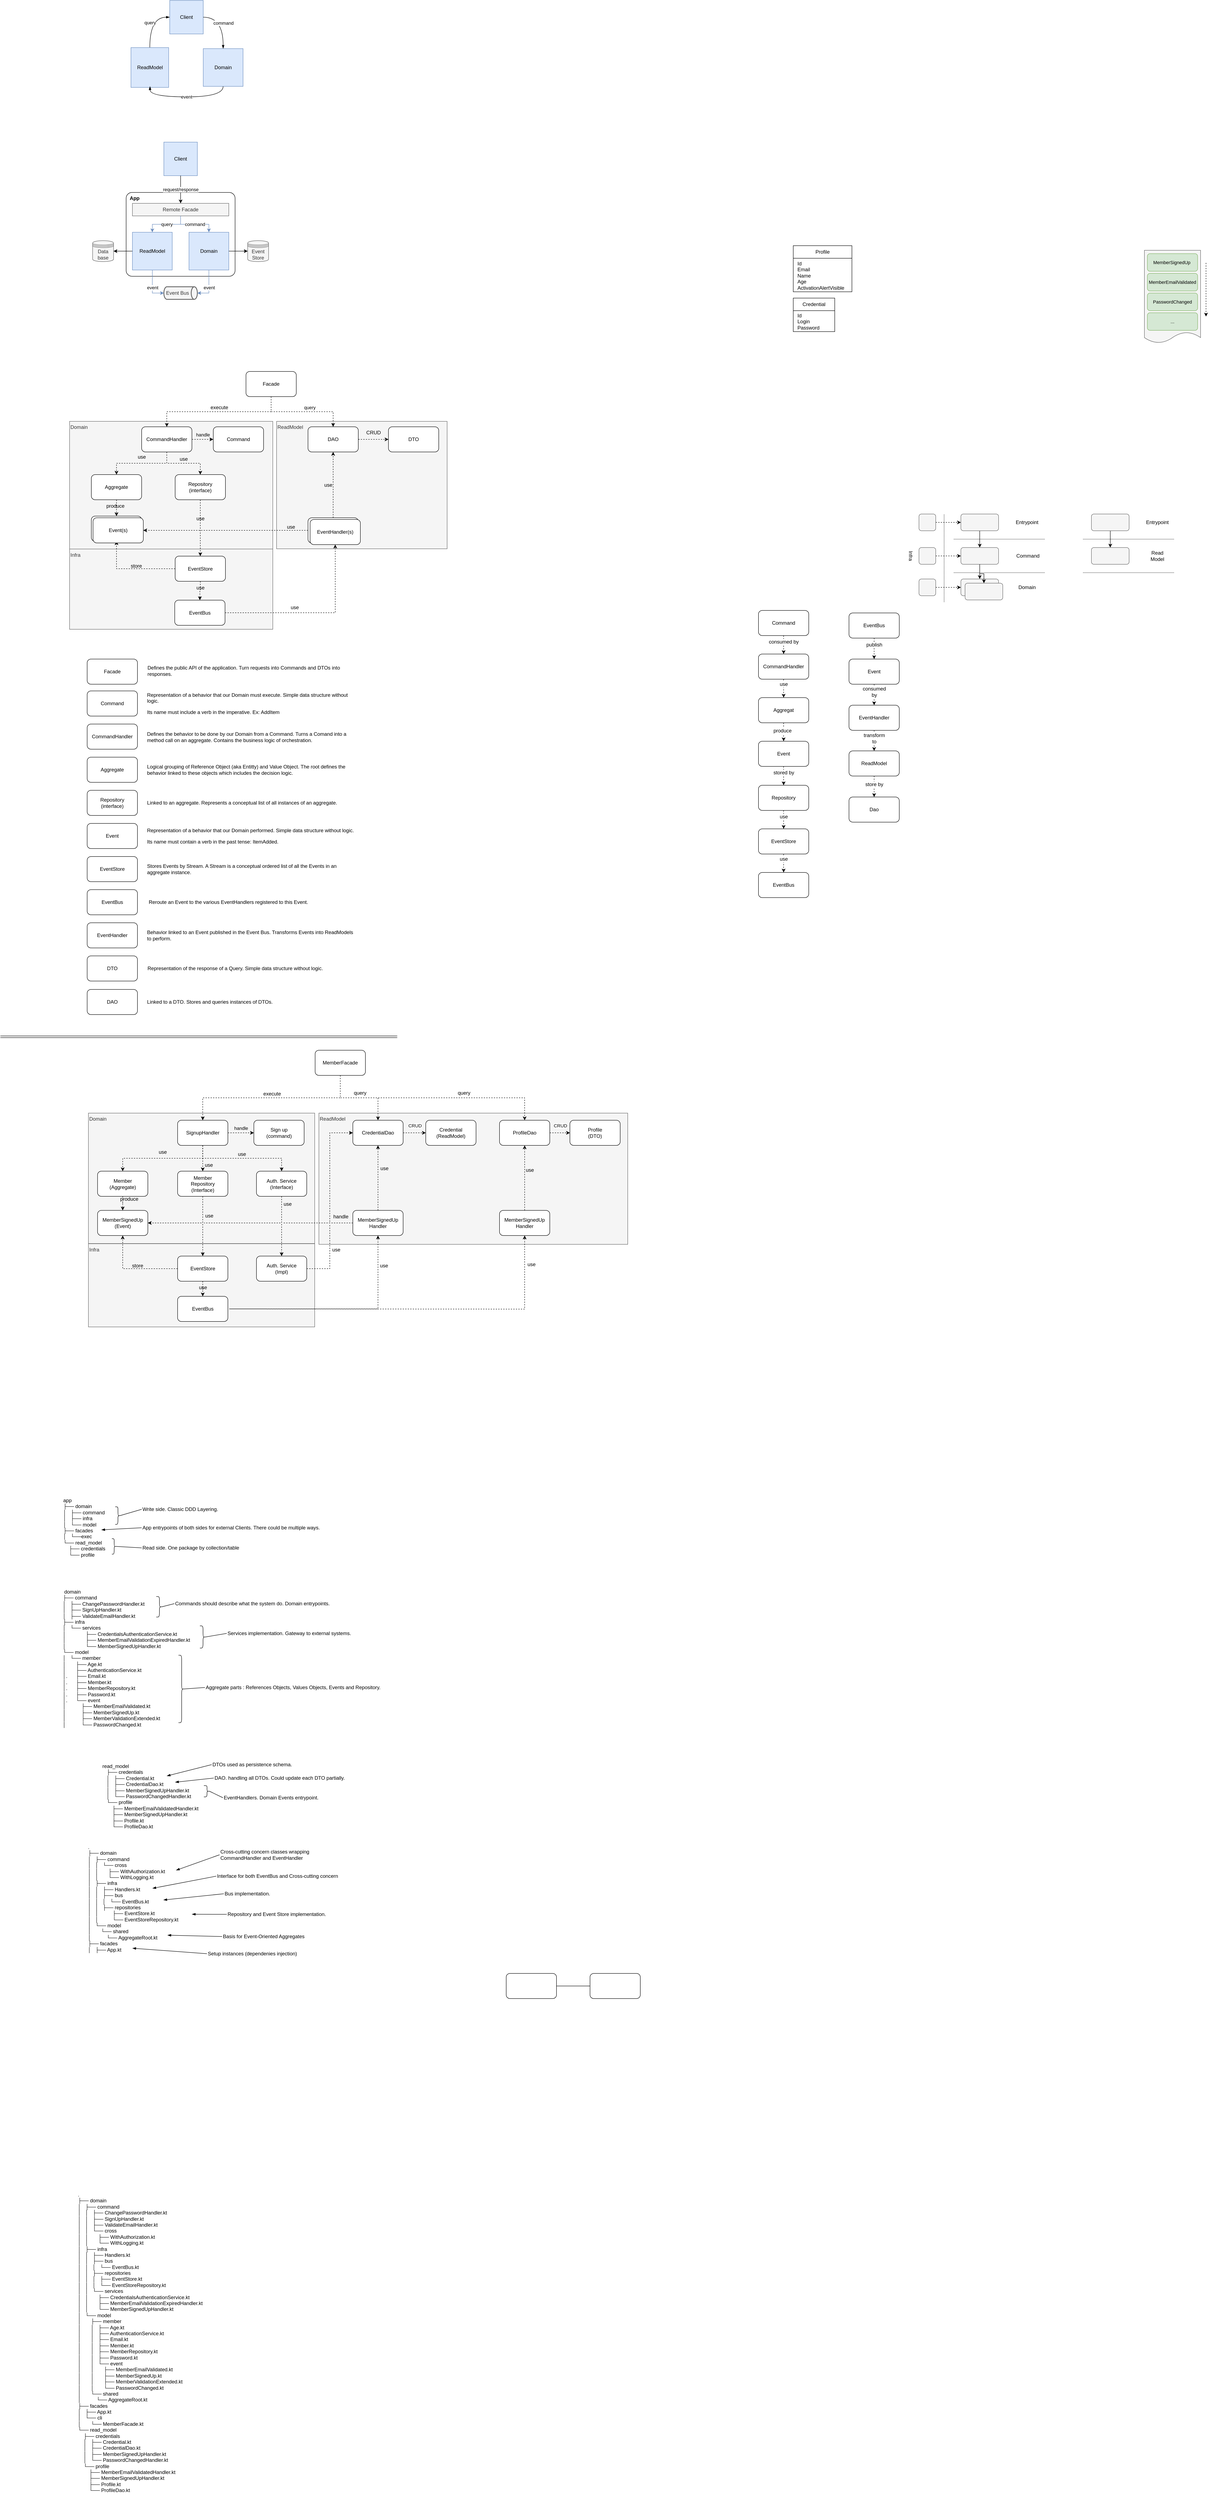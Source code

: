 <mxfile version="13.0.1" type="device"><diagram id="2hn-KeH-Zauhlkey9hFr" name="Page-1"><mxGraphModel dx="2946" dy="1125" grid="0" gridSize="10" guides="1" tooltips="1" connect="1" arrows="1" fold="1" page="0" pageScale="1" pageWidth="827" pageHeight="1169" math="0" shadow="0"><root><mxCell id="0"/><mxCell id="1" parent="0"/><mxCell id="Xi3ruETA7QS7SzWspenT-39" value="Infra" style="rounded=0;whiteSpace=wrap;html=1;fillColor=#f5f5f5;strokeColor=#666666;fontColor=#333333;align=left;verticalAlign=top;" parent="1" vertex="1"><mxGeometry x="-1762" y="2760.5" width="540" height="198.5" as="geometry"/></mxCell><mxCell id="Xi3ruETA7QS7SzWspenT-38" value="Domain" style="rounded=0;whiteSpace=wrap;html=1;fillColor=#f5f5f5;strokeColor=#666666;fontColor=#333333;align=left;verticalAlign=top;" parent="1" vertex="1"><mxGeometry x="-1762" y="2449" width="540" height="311" as="geometry"/></mxCell><mxCell id="Xi3ruETA7QS7SzWspenT-83" value="use" style="edgeStyle=orthogonalEdgeStyle;rounded=0;orthogonalLoop=1;jettySize=auto;html=1;dashed=1;fontSize=12;exitX=0.5;exitY=1;exitDx=0;exitDy=0;labelBackgroundColor=none;comic=0;entryX=0.5;entryY=0;entryDx=0;entryDy=0;" parent="1" source="Xi3ruETA7QS7SzWspenT-71" target="Xi3ruETA7QS7SzWspenT-82" edge="1"><mxGeometry x="-0.74" y="14" relative="1" as="geometry"><mxPoint x="-1247.2" y="2741" as="sourcePoint"/><mxPoint x="-1247.2" y="3101.5" as="targetPoint"/><mxPoint as="offset"/></mxGeometry></mxCell><mxCell id="Xi3ruETA7QS7SzWspenT-41" value="ReadModel" style="rounded=0;whiteSpace=wrap;html=1;fillColor=#f5f5f5;strokeColor=#666666;fontColor=#333333;align=left;verticalAlign=top;" parent="1" vertex="1"><mxGeometry x="-1313" y="799" width="407" height="304" as="geometry"/></mxCell><mxCell id="Xi3ruETA7QS7SzWspenT-40" value="ReadModel" style="rounded=0;whiteSpace=wrap;html=1;fillColor=#f5f5f5;strokeColor=#666666;fontColor=#333333;align=left;verticalAlign=top;" parent="1" vertex="1"><mxGeometry x="-1212" y="2449" width="737" height="313" as="geometry"/></mxCell><mxCell id="Aikztl04t0qTqNuaX2SC-10" value="" style="shape=document;whiteSpace=wrap;html=1;boundedLbl=1;fontSize=11;rotation=0;size=0.116;fillColor=#f5f5f5;strokeColor=#666666;fontColor=#333333;" parent="1" vertex="1"><mxGeometry x="758" y="391" width="134" height="221" as="geometry"/></mxCell><mxCell id="Aikztl04t0qTqNuaX2SC-1" value="MemberSignedUp&amp;nbsp;" style="rounded=1;whiteSpace=wrap;html=1;fontSize=11;fillColor=#d5e8d4;strokeColor=#82b366;" parent="1" vertex="1"><mxGeometry x="765" y="399" width="120" height="42" as="geometry"/></mxCell><mxCell id="Aikztl04t0qTqNuaX2SC-2" value="MemberEmailValidated" style="rounded=1;whiteSpace=wrap;html=1;fontSize=11;fillColor=#d5e8d4;strokeColor=#82b366;" parent="1" vertex="1"><mxGeometry x="765" y="446" width="120" height="42" as="geometry"/></mxCell><mxCell id="Aikztl04t0qTqNuaX2SC-3" value="PasswordChanged" style="rounded=1;whiteSpace=wrap;html=1;fontSize=11;fillColor=#d5e8d4;strokeColor=#82b366;" parent="1" vertex="1"><mxGeometry x="765" y="493" width="120" height="42" as="geometry"/></mxCell><mxCell id="Aikztl04t0qTqNuaX2SC-12" value="" style="endArrow=classic;html=1;fontSize=11;dashed=1;" parent="1" edge="1"><mxGeometry width="50" height="50" relative="1" as="geometry"><mxPoint x="905" y="421" as="sourcePoint"/><mxPoint x="905" y="549" as="targetPoint"/></mxGeometry></mxCell><mxCell id="Aikztl04t0qTqNuaX2SC-13" value="..." style="rounded=1;whiteSpace=wrap;html=1;fontSize=11;fillColor=#d5e8d4;strokeColor=#82b366;" parent="1" vertex="1"><mxGeometry x="765" y="540" width="120" height="42" as="geometry"/></mxCell><mxCell id="Aikztl04t0qTqNuaX2SC-52" value="" style="group;expand=0;editable=1;" parent="1" vertex="1" connectable="0"><mxGeometry x="-80" y="505" width="99" height="90" as="geometry"/></mxCell><mxCell id="Aikztl04t0qTqNuaX2SC-53" value="&lt;span style=&quot;font-size: 12px;&quot;&gt;Id&lt;br style=&quot;font-size: 12px;&quot;&gt;&lt;/span&gt;&lt;span style=&quot;font-size: 12px;&quot;&gt;Login&lt;br style=&quot;font-size: 12px;&quot;&gt;&lt;/span&gt;&lt;span style=&quot;font-size: 12px;&quot;&gt;Password&lt;/span&gt;&lt;span style=&quot;font-size: 12px;&quot;&gt;&lt;br style=&quot;font-size: 12px;&quot;&gt;&lt;/span&gt;" style="whiteSpace=wrap;html=1;fontSize=12;align=left;spacingLeft=8;verticalAlign=bottom;" parent="Aikztl04t0qTqNuaX2SC-52" vertex="1"><mxGeometry width="99" height="80" as="geometry"/></mxCell><mxCell id="Aikztl04t0qTqNuaX2SC-54" value="Credential" style="whiteSpace=wrap;html=1;fontSize=12;" parent="Aikztl04t0qTqNuaX2SC-52" vertex="1"><mxGeometry width="99" height="30" as="geometry"/></mxCell><mxCell id="Aikztl04t0qTqNuaX2SC-55" value="" style="group;expand=0;editable=1;imageAspect=1;" parent="1" vertex="1" connectable="0"><mxGeometry x="-80" y="380" width="99" height="90" as="geometry"/></mxCell><mxCell id="Aikztl04t0qTqNuaX2SC-56" value="&lt;span style=&quot;font-size: 12px&quot;&gt;Id&lt;br style=&quot;font-size: 12px&quot;&gt;&lt;/span&gt;&lt;span style=&quot;font-size: 12px&quot;&gt;Email&lt;br&gt;Name&lt;br&gt;Age&lt;br&gt;ActivationAlertVisible&lt;/span&gt;&lt;span style=&quot;font-size: 12px&quot;&gt;&lt;br style=&quot;font-size: 12px&quot;&gt;&lt;/span&gt;" style="whiteSpace=wrap;html=1;fontSize=12;align=left;spacingLeft=8;verticalAlign=bottom;" parent="Aikztl04t0qTqNuaX2SC-55" vertex="1"><mxGeometry width="140" height="110" as="geometry"/></mxCell><mxCell id="Aikztl04t0qTqNuaX2SC-57" value="Profile" style="whiteSpace=wrap;html=1;fontSize=12;" parent="Aikztl04t0qTqNuaX2SC-55" vertex="1"><mxGeometry width="140" height="30" as="geometry"/></mxCell><mxCell id="Aikztl04t0qTqNuaX2SC-60" value="consumed by" style="edgeStyle=orthogonalEdgeStyle;rounded=0;orthogonalLoop=1;jettySize=auto;html=1;dashed=1;fontSize=12;" parent="1" source="Aikztl04t0qTqNuaX2SC-58" target="Aikztl04t0qTqNuaX2SC-59" edge="1"><mxGeometry x="-0.348" relative="1" as="geometry"><mxPoint as="offset"/></mxGeometry></mxCell><mxCell id="Aikztl04t0qTqNuaX2SC-58" value="Command" style="rounded=1;whiteSpace=wrap;html=1;fontSize=12;align=center;" parent="1" vertex="1"><mxGeometry x="-163" y="1250" width="120" height="60" as="geometry"/></mxCell><mxCell id="Aikztl04t0qTqNuaX2SC-62" value="use" style="edgeStyle=orthogonalEdgeStyle;rounded=0;orthogonalLoop=1;jettySize=auto;html=1;dashed=1;fontSize=12;" parent="1" source="Aikztl04t0qTqNuaX2SC-59" target="Aikztl04t0qTqNuaX2SC-61" edge="1"><mxGeometry x="-0.185" y="-6" relative="1" as="geometry"><Array as="points"><mxPoint x="-103" y="1450"/><mxPoint x="-103" y="1450"/></Array><mxPoint x="6" y="-6" as="offset"/></mxGeometry></mxCell><mxCell id="Aikztl04t0qTqNuaX2SC-59" value="CommandHandler" style="rounded=1;whiteSpace=wrap;html=1;fontSize=12;align=center;" parent="1" vertex="1"><mxGeometry x="-163" y="1354" width="120" height="60" as="geometry"/></mxCell><mxCell id="Aikztl04t0qTqNuaX2SC-64" value="" style="edgeStyle=orthogonalEdgeStyle;rounded=0;orthogonalLoop=1;jettySize=auto;html=1;dashed=1;fontSize=12;" parent="1" source="Aikztl04t0qTqNuaX2SC-61" target="Aikztl04t0qTqNuaX2SC-63" edge="1"><mxGeometry relative="1" as="geometry"/></mxCell><mxCell id="Aikztl04t0qTqNuaX2SC-65" value="produce" style="edgeLabel;html=1;align=center;verticalAlign=middle;resizable=0;points=[];fontSize=12;" parent="Aikztl04t0qTqNuaX2SC-64" vertex="1" connectable="0"><mxGeometry x="0.3" y="2" relative="1" as="geometry"><mxPoint x="-5.06" y="-10.18" as="offset"/></mxGeometry></mxCell><mxCell id="Aikztl04t0qTqNuaX2SC-61" value="Aggregat" style="rounded=1;whiteSpace=wrap;html=1;fontSize=12;align=center;" parent="1" vertex="1"><mxGeometry x="-163" y="1458" width="120" height="60" as="geometry"/></mxCell><mxCell id="Aikztl04t0qTqNuaX2SC-74" value="stored by" style="edgeStyle=orthogonalEdgeStyle;rounded=0;orthogonalLoop=1;jettySize=auto;html=1;dashed=1;fontSize=12;" parent="1" source="Aikztl04t0qTqNuaX2SC-63" target="Aikztl04t0qTqNuaX2SC-73" edge="1"><mxGeometry x="-0.333" relative="1" as="geometry"><mxPoint as="offset"/></mxGeometry></mxCell><mxCell id="Aikztl04t0qTqNuaX2SC-63" value="Event" style="rounded=1;whiteSpace=wrap;html=1;fontSize=12;align=center;" parent="1" vertex="1"><mxGeometry x="-163" y="1562" width="120" height="60" as="geometry"/></mxCell><mxCell id="Aikztl04t0qTqNuaX2SC-76" value="use" style="edgeStyle=orthogonalEdgeStyle;rounded=0;orthogonalLoop=1;jettySize=auto;html=1;dashed=1;fontSize=12;" parent="1" source="Aikztl04t0qTqNuaX2SC-73" target="Aikztl04t0qTqNuaX2SC-75" edge="1"><mxGeometry x="-0.333" relative="1" as="geometry"><mxPoint as="offset"/></mxGeometry></mxCell><mxCell id="Aikztl04t0qTqNuaX2SC-73" value="Repository" style="rounded=1;whiteSpace=wrap;html=1;fontSize=12;align=center;" parent="1" vertex="1"><mxGeometry x="-163" y="1667" width="120" height="60" as="geometry"/></mxCell><mxCell id="Aikztl04t0qTqNuaX2SC-78" value="use" style="edgeStyle=orthogonalEdgeStyle;rounded=0;orthogonalLoop=1;jettySize=auto;html=1;dashed=1;fontSize=12;" parent="1" source="Aikztl04t0qTqNuaX2SC-75" target="Aikztl04t0qTqNuaX2SC-77" edge="1"><mxGeometry x="-0.467" relative="1" as="geometry"><mxPoint as="offset"/></mxGeometry></mxCell><mxCell id="Aikztl04t0qTqNuaX2SC-75" value="EventStore" style="rounded=1;whiteSpace=wrap;html=1;fontSize=12;align=center;" parent="1" vertex="1"><mxGeometry x="-163" y="1771" width="120" height="60" as="geometry"/></mxCell><mxCell id="Aikztl04t0qTqNuaX2SC-77" value="EventBus" style="rounded=1;whiteSpace=wrap;html=1;fontSize=12;align=center;" parent="1" vertex="1"><mxGeometry x="-163" y="1875" width="120" height="60" as="geometry"/></mxCell><mxCell id="Aikztl04t0qTqNuaX2SC-68" value="consumed&lt;br&gt;by" style="edgeStyle=orthogonalEdgeStyle;rounded=0;orthogonalLoop=1;jettySize=auto;html=1;dashed=1;fontSize=12;" parent="1" source="Aikztl04t0qTqNuaX2SC-66" target="Aikztl04t0qTqNuaX2SC-67" edge="1"><mxGeometry x="-0.28" relative="1" as="geometry"><mxPoint as="offset"/></mxGeometry></mxCell><mxCell id="Aikztl04t0qTqNuaX2SC-66" value="Event" style="rounded=1;whiteSpace=wrap;html=1;fontSize=12;align=center;" parent="1" vertex="1"><mxGeometry x="53" y="1366" width="120" height="60" as="geometry"/></mxCell><mxCell id="Aikztl04t0qTqNuaX2SC-70" value="transform&lt;br&gt;to" style="edgeStyle=orthogonalEdgeStyle;rounded=0;orthogonalLoop=1;jettySize=auto;html=1;dashed=1;fontSize=12;" parent="1" source="Aikztl04t0qTqNuaX2SC-67" target="Aikztl04t0qTqNuaX2SC-69" edge="1"><mxGeometry x="-0.225" relative="1" as="geometry"><mxPoint as="offset"/></mxGeometry></mxCell><mxCell id="Aikztl04t0qTqNuaX2SC-67" value="EventHandler" style="rounded=1;whiteSpace=wrap;html=1;fontSize=12;align=center;" parent="1" vertex="1"><mxGeometry x="53" y="1476" width="120" height="60" as="geometry"/></mxCell><mxCell id="Aikztl04t0qTqNuaX2SC-72" value="store by" style="edgeStyle=orthogonalEdgeStyle;rounded=0;orthogonalLoop=1;jettySize=auto;html=1;dashed=1;fontSize=12;" parent="1" source="Aikztl04t0qTqNuaX2SC-69" target="Aikztl04t0qTqNuaX2SC-71" edge="1"><mxGeometry x="-0.2" relative="1" as="geometry"><mxPoint as="offset"/></mxGeometry></mxCell><mxCell id="Aikztl04t0qTqNuaX2SC-69" value="ReadModel" style="rounded=1;whiteSpace=wrap;html=1;fontSize=12;align=center;" parent="1" vertex="1"><mxGeometry x="53" y="1585" width="120" height="60" as="geometry"/></mxCell><mxCell id="Aikztl04t0qTqNuaX2SC-71" value="Dao" style="rounded=1;whiteSpace=wrap;html=1;fontSize=12;align=center;" parent="1" vertex="1"><mxGeometry x="53" y="1695" width="120" height="60" as="geometry"/></mxCell><mxCell id="Aikztl04t0qTqNuaX2SC-80" value="publish" style="edgeStyle=orthogonalEdgeStyle;rounded=0;orthogonalLoop=1;jettySize=auto;html=1;dashed=1;fontSize=12;" parent="1" source="Aikztl04t0qTqNuaX2SC-79" target="Aikztl04t0qTqNuaX2SC-66" edge="1"><mxGeometry x="-0.36" relative="1" as="geometry"><mxPoint as="offset"/></mxGeometry></mxCell><mxCell id="Aikztl04t0qTqNuaX2SC-79" value="EventBus" style="rounded=1;whiteSpace=wrap;html=1;fontSize=12;align=center;" parent="1" vertex="1"><mxGeometry x="53" y="1256" width="120" height="60" as="geometry"/></mxCell><mxCell id="iLcl1kYCz8ez-6tfYDJ6-1" value="" style="endArrow=none;dashed=1;html=1;dashPattern=1 1;" parent="1" edge="1"><mxGeometry width="50" height="50" relative="1" as="geometry"><mxPoint x="520" y="1080" as="sourcePoint"/><mxPoint x="303" y="1080" as="targetPoint"/></mxGeometry></mxCell><mxCell id="iLcl1kYCz8ez-6tfYDJ6-3" value="Entrypoint" style="text;html=1;strokeColor=none;fillColor=none;align=center;verticalAlign=middle;whiteSpace=wrap;rounded=0;" parent="1" vertex="1"><mxGeometry x="457.5" y="1030" width="40" height="20" as="geometry"/></mxCell><mxCell id="iLcl1kYCz8ez-6tfYDJ6-4" value="Command" style="text;html=1;strokeColor=none;fillColor=none;align=center;verticalAlign=middle;whiteSpace=wrap;rounded=0;" parent="1" vertex="1"><mxGeometry x="460" y="1110" width="40" height="20" as="geometry"/></mxCell><mxCell id="iLcl1kYCz8ez-6tfYDJ6-6" value="Domain" style="text;html=1;strokeColor=none;fillColor=none;align=center;verticalAlign=middle;whiteSpace=wrap;rounded=0;" parent="1" vertex="1"><mxGeometry x="457.5" y="1185" width="40" height="20" as="geometry"/></mxCell><mxCell id="iLcl1kYCz8ez-6tfYDJ6-7" value="" style="endArrow=none;dashed=1;html=1;dashPattern=1 1;" parent="1" edge="1"><mxGeometry width="50" height="50" relative="1" as="geometry"><mxPoint x="520" y="1160" as="sourcePoint"/><mxPoint x="303" y="1160" as="targetPoint"/></mxGeometry></mxCell><mxCell id="iLcl1kYCz8ez-6tfYDJ6-18" style="edgeStyle=orthogonalEdgeStyle;rounded=0;orthogonalLoop=1;jettySize=auto;html=1;exitX=0.5;exitY=1;exitDx=0;exitDy=0;entryX=0.5;entryY=0;entryDx=0;entryDy=0;" parent="1" source="iLcl1kYCz8ez-6tfYDJ6-8" target="iLcl1kYCz8ez-6tfYDJ6-9" edge="1"><mxGeometry relative="1" as="geometry"/></mxCell><mxCell id="iLcl1kYCz8ez-6tfYDJ6-8" value="" style="rounded=1;whiteSpace=wrap;html=1;fillColor=#f5f5f5;strokeColor=#666666;fontColor=#333333;" parent="1" vertex="1"><mxGeometry x="320" y="1020" width="90" height="40" as="geometry"/></mxCell><mxCell id="iLcl1kYCz8ez-6tfYDJ6-20" style="edgeStyle=orthogonalEdgeStyle;rounded=0;orthogonalLoop=1;jettySize=auto;html=1;exitX=0.5;exitY=1;exitDx=0;exitDy=0;entryX=0.5;entryY=0;entryDx=0;entryDy=0;" parent="1" source="iLcl1kYCz8ez-6tfYDJ6-9" target="iLcl1kYCz8ez-6tfYDJ6-10" edge="1"><mxGeometry relative="1" as="geometry"/></mxCell><mxCell id="iLcl1kYCz8ez-6tfYDJ6-9" value="" style="rounded=1;whiteSpace=wrap;html=1;fillColor=#f5f5f5;strokeColor=#666666;fontColor=#333333;" parent="1" vertex="1"><mxGeometry x="320" y="1100" width="90" height="40" as="geometry"/></mxCell><mxCell id="iLcl1kYCz8ez-6tfYDJ6-10" value="" style="rounded=1;whiteSpace=wrap;html=1;fillColor=#f5f5f5;strokeColor=#666666;fontColor=#333333;" parent="1" vertex="1"><mxGeometry x="320" y="1175" width="90" height="40" as="geometry"/></mxCell><mxCell id="iLcl1kYCz8ez-6tfYDJ6-11" value="" style="rounded=1;whiteSpace=wrap;html=1;fillColor=#f5f5f5;strokeColor=#666666;fontColor=#333333;" parent="1" vertex="1"><mxGeometry x="330" y="1185" width="90" height="40" as="geometry"/></mxCell><mxCell id="iLcl1kYCz8ez-6tfYDJ6-13" style="edgeStyle=orthogonalEdgeStyle;rounded=0;orthogonalLoop=1;jettySize=auto;html=1;exitX=1;exitY=0.5;exitDx=0;exitDy=0;entryX=0;entryY=0.5;entryDx=0;entryDy=0;dashed=1;" parent="1" source="iLcl1kYCz8ez-6tfYDJ6-22" target="iLcl1kYCz8ez-6tfYDJ6-9" edge="1"><mxGeometry relative="1" as="geometry"><mxPoint x="261.1" y="1139.86" as="sourcePoint"/></mxGeometry></mxCell><mxCell id="iLcl1kYCz8ez-6tfYDJ6-14" style="edgeStyle=orthogonalEdgeStyle;rounded=0;orthogonalLoop=1;jettySize=auto;html=1;entryX=0;entryY=0.5;entryDx=0;entryDy=0;dashed=1;exitX=1;exitY=0.5;exitDx=0;exitDy=0;" parent="1" source="iLcl1kYCz8ez-6tfYDJ6-23" target="iLcl1kYCz8ez-6tfYDJ6-10" edge="1"><mxGeometry relative="1" as="geometry"><mxPoint x="262" y="1250" as="sourcePoint"/></mxGeometry></mxCell><mxCell id="iLcl1kYCz8ez-6tfYDJ6-16" style="edgeStyle=orthogonalEdgeStyle;rounded=0;orthogonalLoop=1;jettySize=auto;html=1;exitX=1;exitY=0.5;exitDx=0;exitDy=0;entryX=0;entryY=0.5;entryDx=0;entryDy=0;dashed=1;" parent="1" source="iLcl1kYCz8ez-6tfYDJ6-21" target="iLcl1kYCz8ez-6tfYDJ6-8" edge="1"><mxGeometry relative="1" as="geometry"><mxPoint x="262.5" y="1039.76" as="sourcePoint"/></mxGeometry></mxCell><mxCell id="iLcl1kYCz8ez-6tfYDJ6-15" value="Infra" style="text;html=1;strokeColor=none;fillColor=none;align=center;verticalAlign=middle;whiteSpace=wrap;rounded=0;rotation=90;" parent="1" vertex="1"><mxGeometry x="180" y="1110" width="40" height="20" as="geometry"/></mxCell><mxCell id="iLcl1kYCz8ez-6tfYDJ6-17" value="" style="endArrow=none;dashed=1;html=1;dashPattern=1 1;" parent="1" edge="1"><mxGeometry width="50" height="50" relative="1" as="geometry"><mxPoint x="280" y="1230" as="sourcePoint"/><mxPoint x="280" y="1020" as="targetPoint"/></mxGeometry></mxCell><mxCell id="iLcl1kYCz8ez-6tfYDJ6-19" style="edgeStyle=orthogonalEdgeStyle;rounded=0;orthogonalLoop=1;jettySize=auto;html=1;exitX=0.5;exitY=1;exitDx=0;exitDy=0;" parent="1" source="iLcl1kYCz8ez-6tfYDJ6-9" target="iLcl1kYCz8ez-6tfYDJ6-11" edge="1"><mxGeometry relative="1" as="geometry"/></mxCell><mxCell id="iLcl1kYCz8ez-6tfYDJ6-21" value="" style="rounded=1;whiteSpace=wrap;html=1;fillColor=#f5f5f5;strokeColor=#666666;fontColor=#333333;" parent="1" vertex="1"><mxGeometry x="220" y="1020" width="40" height="40" as="geometry"/></mxCell><mxCell id="iLcl1kYCz8ez-6tfYDJ6-22" value="" style="rounded=1;whiteSpace=wrap;html=1;fillColor=#f5f5f5;strokeColor=#666666;fontColor=#333333;" parent="1" vertex="1"><mxGeometry x="220" y="1100" width="40" height="40" as="geometry"/></mxCell><mxCell id="iLcl1kYCz8ez-6tfYDJ6-23" value="" style="rounded=1;whiteSpace=wrap;html=1;fillColor=#f5f5f5;strokeColor=#666666;fontColor=#333333;" parent="1" vertex="1"><mxGeometry x="220" y="1175" width="40" height="40" as="geometry"/></mxCell><mxCell id="iLcl1kYCz8ez-6tfYDJ6-24" value="Entrypoint" style="text;html=1;strokeColor=none;fillColor=none;align=center;verticalAlign=middle;whiteSpace=wrap;rounded=0;" parent="1" vertex="1"><mxGeometry x="769" y="1030" width="40" height="20" as="geometry"/></mxCell><mxCell id="iLcl1kYCz8ez-6tfYDJ6-25" value="Read Model" style="text;html=1;strokeColor=none;fillColor=none;align=center;verticalAlign=middle;whiteSpace=wrap;rounded=0;" parent="1" vertex="1"><mxGeometry x="769" y="1110" width="40" height="20" as="geometry"/></mxCell><mxCell id="iLcl1kYCz8ez-6tfYDJ6-26" style="edgeStyle=orthogonalEdgeStyle;rounded=0;orthogonalLoop=1;jettySize=auto;html=1;exitX=0.5;exitY=1;exitDx=0;exitDy=0;entryX=0.5;entryY=0;entryDx=0;entryDy=0;" parent="1" source="iLcl1kYCz8ez-6tfYDJ6-27" target="iLcl1kYCz8ez-6tfYDJ6-28" edge="1"><mxGeometry relative="1" as="geometry"/></mxCell><mxCell id="iLcl1kYCz8ez-6tfYDJ6-27" value="" style="rounded=1;whiteSpace=wrap;html=1;fillColor=#f5f5f5;strokeColor=#666666;fontColor=#333333;" parent="1" vertex="1"><mxGeometry x="631.5" y="1020" width="90" height="40" as="geometry"/></mxCell><mxCell id="iLcl1kYCz8ez-6tfYDJ6-28" value="" style="rounded=1;whiteSpace=wrap;html=1;fillColor=#f5f5f5;strokeColor=#666666;fontColor=#333333;" parent="1" vertex="1"><mxGeometry x="631.5" y="1100" width="90" height="40" as="geometry"/></mxCell><mxCell id="iLcl1kYCz8ez-6tfYDJ6-29" value="" style="endArrow=none;dashed=1;html=1;dashPattern=1 1;" parent="1" edge="1"><mxGeometry width="50" height="50" relative="1" as="geometry"><mxPoint x="828.5" y="1080" as="sourcePoint"/><mxPoint x="611.5" y="1080" as="targetPoint"/></mxGeometry></mxCell><mxCell id="BMT6WcSm22RhEBkDOqfQ-2" value="" style="endArrow=none;dashed=1;html=1;dashPattern=1 1;" parent="1" edge="1"><mxGeometry width="50" height="50" relative="1" as="geometry"><mxPoint x="828.5" y="1160" as="sourcePoint"/><mxPoint x="611.5" y="1160" as="targetPoint"/></mxGeometry></mxCell><mxCell id="Xi3ruETA7QS7SzWspenT-4" value="use" style="edgeStyle=orthogonalEdgeStyle;rounded=0;orthogonalLoop=1;jettySize=auto;html=1;dashed=1;fontSize=12;entryX=0.5;entryY=0;entryDx=0;entryDy=0;labelBackgroundColor=none;exitX=0.5;exitY=1;exitDx=0;exitDy=0;" parent="1" source="Xi3ruETA7QS7SzWspenT-5" target="Xi3ruETA7QS7SzWspenT-8" edge="1"><mxGeometry y="-15" relative="1" as="geometry"><mxPoint x="-1742.2" y="2636.5" as="targetPoint"/><mxPoint as="offset"/></mxGeometry></mxCell><mxCell id="Xi3ruETA7QS7SzWspenT-37" value="handle" style="edgeStyle=orthogonalEdgeStyle;rounded=0;orthogonalLoop=1;jettySize=auto;html=1;dashed=1;labelBackgroundColor=none;comic=0;" parent="1" source="Xi3ruETA7QS7SzWspenT-5" target="Xi3ruETA7QS7SzWspenT-36" edge="1"><mxGeometry x="0.009" y="11" relative="1" as="geometry"><mxPoint as="offset"/></mxGeometry></mxCell><mxCell id="Xi3ruETA7QS7SzWspenT-5" value="SignupHandler" style="rounded=1;whiteSpace=wrap;html=1;fontSize=12;align=center;" parent="1" vertex="1"><mxGeometry x="-1549.2" y="2466" width="120" height="60" as="geometry"/></mxCell><mxCell id="Xi3ruETA7QS7SzWspenT-36" value="Sign up&lt;br&gt;(command)" style="rounded=1;whiteSpace=wrap;html=1;fontSize=12;align=center;" parent="1" vertex="1"><mxGeometry x="-1367.2" y="2466" width="120" height="60" as="geometry"/></mxCell><mxCell id="Xi3ruETA7QS7SzWspenT-8" value="Member&lt;br&gt;(Aggregate)" style="rounded=1;whiteSpace=wrap;html=1;fontSize=12;align=center;" parent="1" vertex="1"><mxGeometry x="-1740.2" y="2587.5" width="120" height="60" as="geometry"/></mxCell><mxCell id="Xi3ruETA7QS7SzWspenT-11" value="use" style="edgeStyle=orthogonalEdgeStyle;rounded=0;orthogonalLoop=1;jettySize=auto;html=1;dashed=1;fontSize=12;labelBackgroundColor=none;" parent="1" source="Xi3ruETA7QS7SzWspenT-12" target="Xi3ruETA7QS7SzWspenT-14" edge="1"><mxGeometry x="-0.347" y="15" relative="1" as="geometry"><mxPoint as="offset"/></mxGeometry></mxCell><mxCell id="Xi3ruETA7QS7SzWspenT-13" value="store" style="edgeStyle=orthogonalEdgeStyle;rounded=0;orthogonalLoop=1;jettySize=auto;html=1;dashed=1;fontSize=12;entryX=0.5;entryY=1;entryDx=0;entryDy=0;labelBackgroundColor=none;" parent="1" source="Xi3ruETA7QS7SzWspenT-14" target="Xi3ruETA7QS7SzWspenT-10" edge="1"><mxGeometry x="-0.088" y="-7" relative="1" as="geometry"><mxPoint as="offset"/></mxGeometry></mxCell><mxCell id="Xi3ruETA7QS7SzWspenT-14" value="EventStore" style="rounded=1;whiteSpace=wrap;html=1;fontSize=12;align=center;" parent="1" vertex="1"><mxGeometry x="-1549.2" y="2790" width="120" height="60" as="geometry"/></mxCell><mxCell id="Xi3ruETA7QS7SzWspenT-15" value="EventBus" style="rounded=1;whiteSpace=wrap;html=1;fontSize=12;align=center;" parent="1" vertex="1"><mxGeometry x="-1549.2" y="2886" width="120" height="60" as="geometry"/></mxCell><mxCell id="Xi3ruETA7QS7SzWspenT-18" value="use" style="edgeStyle=orthogonalEdgeStyle;rounded=0;orthogonalLoop=1;jettySize=auto;html=1;dashed=1;fontSize=12;labelBackgroundColor=none;exitX=0.5;exitY=0;exitDx=0;exitDy=0;" parent="1" source="Xi3ruETA7QS7SzWspenT-24" target="Xi3ruETA7QS7SzWspenT-20" edge="1"><mxGeometry x="0.24" y="-12" relative="1" as="geometry"><mxPoint as="offset"/></mxGeometry></mxCell><mxCell id="Xi3ruETA7QS7SzWspenT-19" value="Profile&lt;br&gt;(DTO)" style="rounded=1;whiteSpace=wrap;html=1;fontSize=12;align=center;" parent="1" vertex="1"><mxGeometry x="-613" y="2466" width="120" height="60" as="geometry"/></mxCell><mxCell id="Xi3ruETA7QS7SzWspenT-20" value="ProfileDao" style="rounded=1;whiteSpace=wrap;html=1;fontSize=12;align=center;" parent="1" vertex="1"><mxGeometry x="-781" y="2466" width="120" height="60" as="geometry"/></mxCell><mxCell id="Xi3ruETA7QS7SzWspenT-23" value="use" style="edgeStyle=orthogonalEdgeStyle;rounded=0;orthogonalLoop=1;jettySize=auto;html=1;dashed=1;fontSize=12;labelBackgroundColor=none;" parent="1" source="Xi3ruETA7QS7SzWspenT-14" target="Xi3ruETA7QS7SzWspenT-15" edge="1"><mxGeometry x="-0.333" relative="1" as="geometry"><mxPoint x="-1464.2" y="2743.5" as="sourcePoint"/><mxPoint x="-1464.2" y="2787.5" as="targetPoint"/><mxPoint as="offset"/></mxGeometry></mxCell><mxCell id="Xi3ruETA7QS7SzWspenT-28" value="use" style="edgeStyle=orthogonalEdgeStyle;rounded=0;orthogonalLoop=1;jettySize=auto;html=1;dashed=1;fontSize=12;entryX=0.5;entryY=1;entryDx=0;entryDy=0;labelBackgroundColor=none;jumpStyle=gap;" parent="1" target="Xi3ruETA7QS7SzWspenT-24" edge="1"><mxGeometry x="0.843" y="-16" relative="1" as="geometry"><mxPoint x="-1426" y="2916" as="sourcePoint"/><mxPoint x="-1516.2" y="2979.5" as="targetPoint"/><mxPoint as="offset"/></mxGeometry></mxCell><mxCell id="Xi3ruETA7QS7SzWspenT-30" value="Credential&lt;br&gt;(ReadModel)" style="rounded=1;whiteSpace=wrap;html=1;fontSize=12;align=center;" parent="1" vertex="1"><mxGeometry x="-957" y="2466" width="120" height="60" as="geometry"/></mxCell><mxCell id="rCBBDHcDU99uWt_Hfk0Y-86" value="CRUD" style="edgeStyle=orthogonalEdgeStyle;rounded=0;orthogonalLoop=1;jettySize=auto;html=1;exitX=1;exitY=0.5;exitDx=0;exitDy=0;entryX=0;entryY=0.5;entryDx=0;entryDy=0;dashed=1;endArrow=classic;endFill=1;" parent="1" source="Xi3ruETA7QS7SzWspenT-32" target="Xi3ruETA7QS7SzWspenT-30" edge="1"><mxGeometry x="0.037" y="17" relative="1" as="geometry"><mxPoint as="offset"/></mxGeometry></mxCell><mxCell id="Xi3ruETA7QS7SzWspenT-32" value="CredentialDao" style="rounded=1;whiteSpace=wrap;html=1;fontSize=12;align=center;" parent="1" vertex="1"><mxGeometry x="-1131" y="2466" width="120" height="60" as="geometry"/></mxCell><mxCell id="Xi3ruETA7QS7SzWspenT-33" value="use" style="edgeStyle=orthogonalEdgeStyle;rounded=0;orthogonalLoop=1;jettySize=auto;html=1;dashed=1;fontSize=12;exitX=0.5;exitY=0;exitDx=0;exitDy=0;entryX=0.5;entryY=1;entryDx=0;entryDy=0;labelBackgroundColor=none;" parent="1" source="Xi3ruETA7QS7SzWspenT-26" target="Xi3ruETA7QS7SzWspenT-32" edge="1"><mxGeometry x="0.286" y="-15" relative="1" as="geometry"><mxPoint x="-1475.2" y="3177.5" as="sourcePoint"/><mxPoint x="-1475.2" y="3225.5" as="targetPoint"/><mxPoint y="-1" as="offset"/></mxGeometry></mxCell><mxCell id="Xi3ruETA7QS7SzWspenT-42" value="Infra" style="rounded=0;whiteSpace=wrap;html=1;fillColor=#f5f5f5;strokeColor=#666666;fontColor=#333333;align=left;verticalAlign=top;" parent="1" vertex="1"><mxGeometry x="-1807" y="1103.5" width="485" height="191.5" as="geometry"/></mxCell><mxCell id="Xi3ruETA7QS7SzWspenT-43" value="Domain" style="rounded=0;whiteSpace=wrap;html=1;fillColor=#f5f5f5;strokeColor=#666666;fontColor=#333333;align=left;verticalAlign=top;" parent="1" vertex="1"><mxGeometry x="-1807" y="799" width="485" height="304.5" as="geometry"/></mxCell><mxCell id="Xi3ruETA7QS7SzWspenT-44" value="use" style="edgeStyle=orthogonalEdgeStyle;rounded=0;orthogonalLoop=1;jettySize=auto;html=1;dashed=1;fontSize=12;entryX=0.5;entryY=0;entryDx=0;entryDy=0;labelBackgroundColor=none;" parent="1" source="Xi3ruETA7QS7SzWspenT-46" target="Xi3ruETA7QS7SzWspenT-50" edge="1"><mxGeometry y="-15" relative="1" as="geometry"><mxPoint x="-1764" y="889" as="targetPoint"/><mxPoint as="offset"/></mxGeometry></mxCell><mxCell id="Xi3ruETA7QS7SzWspenT-45" value="handle" style="edgeStyle=orthogonalEdgeStyle;rounded=0;orthogonalLoop=1;jettySize=auto;html=1;dashed=1;labelBackgroundColor=none;comic=0;" parent="1" source="Xi3ruETA7QS7SzWspenT-46" target="Xi3ruETA7QS7SzWspenT-47" edge="1"><mxGeometry x="0.009" y="11" relative="1" as="geometry"><mxPoint as="offset"/></mxGeometry></mxCell><mxCell id="Xi3ruETA7QS7SzWspenT-46" value="CommandHandler" style="rounded=1;whiteSpace=wrap;html=1;fontSize=12;align=center;" parent="1" vertex="1"><mxGeometry x="-1635" y="812" width="120" height="60" as="geometry"/></mxCell><mxCell id="Xi3ruETA7QS7SzWspenT-47" value="Command" style="rounded=1;whiteSpace=wrap;html=1;fontSize=12;align=center;" parent="1" vertex="1"><mxGeometry x="-1464" y="812" width="120" height="60" as="geometry"/></mxCell><mxCell id="Xi3ruETA7QS7SzWspenT-48" value="" style="edgeStyle=orthogonalEdgeStyle;rounded=0;orthogonalLoop=1;jettySize=auto;html=1;dashed=1;fontSize=12;" parent="1" source="Xi3ruETA7QS7SzWspenT-50" target="Xi3ruETA7QS7SzWspenT-51" edge="1"><mxGeometry relative="1" as="geometry"/></mxCell><mxCell id="Xi3ruETA7QS7SzWspenT-49" value="produce" style="edgeLabel;html=1;align=center;verticalAlign=middle;resizable=0;points=[];fontSize=12;labelBackgroundColor=none;" parent="Xi3ruETA7QS7SzWspenT-48" vertex="1" connectable="0"><mxGeometry x="0.3" y="2" relative="1" as="geometry"><mxPoint x="-5.06" y="-10.18" as="offset"/></mxGeometry></mxCell><mxCell id="Xi3ruETA7QS7SzWspenT-50" value="Aggregate" style="rounded=1;whiteSpace=wrap;html=1;fontSize=12;align=center;" parent="1" vertex="1"><mxGeometry x="-1755" y="926" width="120" height="60" as="geometry"/></mxCell><mxCell id="Xi3ruETA7QS7SzWspenT-51" value="Event" style="rounded=1;whiteSpace=wrap;html=1;fontSize=12;align=center;" parent="1" vertex="1"><mxGeometry x="-1755" y="1025" width="120" height="60" as="geometry"/></mxCell><mxCell id="Xi3ruETA7QS7SzWspenT-52" value="use" style="edgeStyle=orthogonalEdgeStyle;rounded=0;orthogonalLoop=1;jettySize=auto;html=1;dashed=1;fontSize=12;labelBackgroundColor=none;" parent="1" source="Xi3ruETA7QS7SzWspenT-53" target="Xi3ruETA7QS7SzWspenT-55" edge="1"><mxGeometry x="-0.333" relative="1" as="geometry"><mxPoint as="offset"/></mxGeometry></mxCell><mxCell id="Xi3ruETA7QS7SzWspenT-53" value="Repository&lt;br&gt;(interface)" style="rounded=1;whiteSpace=wrap;html=1;fontSize=12;align=center;" parent="1" vertex="1"><mxGeometry x="-1555" y="926" width="120" height="60" as="geometry"/></mxCell><mxCell id="Xi3ruETA7QS7SzWspenT-54" value="store" style="edgeStyle=orthogonalEdgeStyle;rounded=0;orthogonalLoop=1;jettySize=auto;html=1;dashed=1;fontSize=12;labelBackgroundColor=none;" parent="1" source="Xi3ruETA7QS7SzWspenT-55" target="Xi3ruETA7QS7SzWspenT-51" edge="1"><mxGeometry x="-0.088" y="-7" relative="1" as="geometry"><mxPoint as="offset"/></mxGeometry></mxCell><mxCell id="Xi3ruETA7QS7SzWspenT-55" value="EventStore" style="rounded=1;whiteSpace=wrap;html=1;fontSize=12;align=center;" parent="1" vertex="1"><mxGeometry x="-1555" y="1120.5" width="120" height="60" as="geometry"/></mxCell><mxCell id="Xi3ruETA7QS7SzWspenT-56" value="EventBus" style="rounded=1;whiteSpace=wrap;html=1;fontSize=12;align=center;" parent="1" vertex="1"><mxGeometry x="-1556" y="1225.5" width="120" height="60" as="geometry"/></mxCell><mxCell id="Xi3ruETA7QS7SzWspenT-90" value="use" style="edgeStyle=orthogonalEdgeStyle;rounded=0;comic=0;orthogonalLoop=1;jettySize=auto;html=1;exitX=0;exitY=0.5;exitDx=0;exitDy=0;entryX=1;entryY=0.5;entryDx=0;entryDy=0;dashed=1;labelBackgroundColor=none;fontSize=12;" parent="1" source="Xi3ruETA7QS7SzWspenT-57" target="Xi3ruETA7QS7SzWspenT-89" edge="1"><mxGeometry x="-0.792" y="-8" relative="1" as="geometry"><mxPoint as="offset"/></mxGeometry></mxCell><mxCell id="Xi3ruETA7QS7SzWspenT-58" value="CRUD" style="edgeStyle=orthogonalEdgeStyle;rounded=0;orthogonalLoop=1;jettySize=auto;html=1;dashed=1;fontSize=12;labelBackgroundColor=none;exitX=1;exitY=0.5;exitDx=0;exitDy=0;" parent="1" source="Xi3ruETA7QS7SzWspenT-61" target="Xi3ruETA7QS7SzWspenT-60" edge="1"><mxGeometry x="-0.028" y="16" relative="1" as="geometry"><mxPoint x="-1627" y="1514.5" as="sourcePoint"/><mxPoint x="1" as="offset"/></mxGeometry></mxCell><mxCell id="Xi3ruETA7QS7SzWspenT-59" value="use" style="edgeStyle=orthogonalEdgeStyle;rounded=0;orthogonalLoop=1;jettySize=auto;html=1;dashed=1;fontSize=12;labelBackgroundColor=none;exitX=0.5;exitY=0;exitDx=0;exitDy=0;" parent="1" source="Xi3ruETA7QS7SzWspenT-57" target="Xi3ruETA7QS7SzWspenT-61" edge="1"><mxGeometry x="-0.0" y="12" relative="1" as="geometry"><mxPoint as="offset"/></mxGeometry></mxCell><mxCell id="Xi3ruETA7QS7SzWspenT-60" value="DTO" style="rounded=1;whiteSpace=wrap;html=1;fontSize=12;align=center;" parent="1" vertex="1"><mxGeometry x="-1046" y="812" width="120" height="60" as="geometry"/></mxCell><mxCell id="Xi3ruETA7QS7SzWspenT-61" value="DAO" style="rounded=1;whiteSpace=wrap;html=1;fontSize=12;align=center;" parent="1" vertex="1"><mxGeometry x="-1238" y="812" width="120" height="60" as="geometry"/></mxCell><mxCell id="Xi3ruETA7QS7SzWspenT-62" value="use" style="edgeStyle=orthogonalEdgeStyle;rounded=0;orthogonalLoop=1;jettySize=auto;html=1;dashed=1;fontSize=12;entryX=0.5;entryY=0;entryDx=0;entryDy=0;labelBackgroundColor=none;" parent="1" source="Xi3ruETA7QS7SzWspenT-55" target="Xi3ruETA7QS7SzWspenT-56" edge="1"><mxGeometry x="-0.333" relative="1" as="geometry"><mxPoint x="-1486" y="1086.5" as="sourcePoint"/><mxPoint x="-1486" y="1130.5" as="targetPoint"/><mxPoint as="offset"/></mxGeometry></mxCell><mxCell id="Xi3ruETA7QS7SzWspenT-64" value="use" style="edgeStyle=orthogonalEdgeStyle;rounded=0;orthogonalLoop=1;jettySize=auto;html=1;dashed=1;fontSize=12;exitX=1;exitY=0.5;exitDx=0;exitDy=0;labelBackgroundColor=none;" parent="1" source="Xi3ruETA7QS7SzWspenT-56" target="Xi3ruETA7QS7SzWspenT-88" edge="1"><mxGeometry x="-0.225" y="13" relative="1" as="geometry"><mxPoint x="-1538" y="1277.5" as="sourcePoint"/><mxPoint x="-1538" y="1322.5" as="targetPoint"/><mxPoint x="1" as="offset"/></mxGeometry></mxCell><mxCell id="Xi3ruETA7QS7SzWspenT-70" value="use" style="edgeStyle=orthogonalEdgeStyle;rounded=0;orthogonalLoop=1;jettySize=auto;html=1;dashed=1;fontSize=12;exitX=0.5;exitY=1;exitDx=0;exitDy=0;labelBackgroundColor=none;comic=0;" parent="1" source="Xi3ruETA7QS7SzWspenT-46" target="Xi3ruETA7QS7SzWspenT-53" edge="1"><mxGeometry x="-0.011" y="10" relative="1" as="geometry"><mxPoint x="-1720" y="882" as="sourcePoint"/><mxPoint x="-1720" y="936" as="targetPoint"/><mxPoint as="offset"/></mxGeometry></mxCell><mxCell id="Xi3ruETA7QS7SzWspenT-71" value="Auth. Service&lt;br&gt;(Interface)" style="rounded=1;whiteSpace=wrap;html=1;fontSize=12;align=center;" parent="1" vertex="1"><mxGeometry x="-1361" y="2587.5" width="120" height="60" as="geometry"/></mxCell><mxCell id="Xi3ruETA7QS7SzWspenT-74" value="use" style="edgeStyle=orthogonalEdgeStyle;rounded=0;orthogonalLoop=1;jettySize=auto;html=1;dashed=1;fontSize=12;exitX=0.5;exitY=1;exitDx=0;exitDy=0;labelBackgroundColor=none;comic=0;entryX=0.5;entryY=0;entryDx=0;entryDy=0;" parent="1" source="Xi3ruETA7QS7SzWspenT-5" target="Xi3ruETA7QS7SzWspenT-71" edge="1"><mxGeometry x="-0.011" y="10" relative="1" as="geometry"><mxPoint x="-1594.2" y="2629.5" as="sourcePoint"/><mxPoint x="-1493.2" y="2683.5" as="targetPoint"/><mxPoint as="offset"/></mxGeometry></mxCell><mxCell id="Xi3ruETA7QS7SzWspenT-10" value="MemberSignedUp&lt;br&gt;(Event)" style="rounded=1;whiteSpace=wrap;html=1;fontSize=12;align=center;" parent="1" vertex="1"><mxGeometry x="-1740.2" y="2681" width="120" height="60" as="geometry"/></mxCell><mxCell id="Xi3ruETA7QS7SzWspenT-81" value="use" style="edgeStyle=orthogonalEdgeStyle;rounded=0;orthogonalLoop=1;jettySize=auto;html=1;dashed=1;fontSize=12;labelBackgroundColor=none;exitX=0.5;exitY=1;exitDx=0;exitDy=0;" parent="1" source="Xi3ruETA7QS7SzWspenT-5" target="Xi3ruETA7QS7SzWspenT-12" edge="1"><mxGeometry x="0.528" y="14" relative="1" as="geometry"><mxPoint x="-1594.2" y="2629.5" as="sourcePoint"/><mxPoint x="-1538.2" y="2697" as="targetPoint"/><mxPoint as="offset"/></mxGeometry></mxCell><mxCell id="Xi3ruETA7QS7SzWspenT-82" value="Auth. Service&lt;br&gt;(Impl)" style="rounded=1;whiteSpace=wrap;html=1;fontSize=12;align=center;" parent="1" vertex="1"><mxGeometry x="-1361" y="2790" width="120" height="60" as="geometry"/></mxCell><mxCell id="Xi3ruETA7QS7SzWspenT-12" value="Member&lt;br&gt;Repository&lt;br&gt;(Interface)" style="rounded=1;whiteSpace=wrap;html=1;fontSize=12;align=center;" parent="1" vertex="1"><mxGeometry x="-1549.2" y="2587.5" width="120" height="60" as="geometry"/></mxCell><mxCell id="Xi3ruETA7QS7SzWspenT-86" value="" style="edgeStyle=orthogonalEdgeStyle;rounded=0;orthogonalLoop=1;jettySize=auto;html=1;dashed=1;fontSize=12;" parent="1" source="Xi3ruETA7QS7SzWspenT-8" target="Xi3ruETA7QS7SzWspenT-10" edge="1"><mxGeometry relative="1" as="geometry"><mxPoint x="-1544.2" y="2711" as="sourcePoint"/><mxPoint x="-1466.2" y="2711" as="targetPoint"/></mxGeometry></mxCell><mxCell id="Xi3ruETA7QS7SzWspenT-87" value="produce" style="edgeLabel;html=1;align=center;verticalAlign=middle;resizable=0;points=[];fontSize=12;labelBackgroundColor=none;" parent="Xi3ruETA7QS7SzWspenT-86" vertex="1" connectable="0"><mxGeometry x="0.3" y="2" relative="1" as="geometry"><mxPoint x="13.4" y="-11" as="offset"/></mxGeometry></mxCell><mxCell id="Xi3ruETA7QS7SzWspenT-89" value="Event(s)" style="rounded=1;whiteSpace=wrap;html=1;fontSize=12;align=center;" parent="1" vertex="1"><mxGeometry x="-1751" y="1029" width="120" height="60" as="geometry"/></mxCell><mxCell id="Xi3ruETA7QS7SzWspenT-91" value="CommandHandler" style="rounded=1;whiteSpace=wrap;html=1;fontSize=12;align=center;" parent="1" vertex="1"><mxGeometry x="-1765.0" y="1521" width="120" height="60" as="geometry"/></mxCell><mxCell id="Xi3ruETA7QS7SzWspenT-92" value="Command" style="rounded=1;whiteSpace=wrap;html=1;fontSize=12;align=center;" parent="1" vertex="1"><mxGeometry x="-1765.0" y="1442" width="120" height="60" as="geometry"/></mxCell><mxCell id="Xi3ruETA7QS7SzWspenT-93" value="Aggregate" style="rounded=1;whiteSpace=wrap;html=1;fontSize=12;align=center;" parent="1" vertex="1"><mxGeometry x="-1765.0" y="1600" width="120" height="60" as="geometry"/></mxCell><mxCell id="Xi3ruETA7QS7SzWspenT-97" value="Event" style="rounded=1;whiteSpace=wrap;html=1;fontSize=12;align=center;" parent="1" vertex="1"><mxGeometry x="-1765.0" y="1758" width="120" height="60" as="geometry"/></mxCell><mxCell id="Xi3ruETA7QS7SzWspenT-98" value="Repository&lt;br&gt;(interface)" style="rounded=1;whiteSpace=wrap;html=1;fontSize=12;align=center;" parent="1" vertex="1"><mxGeometry x="-1765.0" y="1679" width="120" height="60" as="geometry"/></mxCell><mxCell id="Xi3ruETA7QS7SzWspenT-99" value="EventStore" style="rounded=1;whiteSpace=wrap;html=1;fontSize=12;align=center;" parent="1" vertex="1"><mxGeometry x="-1765.0" y="1837" width="120" height="60" as="geometry"/></mxCell><mxCell id="Xi3ruETA7QS7SzWspenT-100" value="EventBus" style="rounded=1;whiteSpace=wrap;html=1;fontSize=12;align=center;" parent="1" vertex="1"><mxGeometry x="-1765.0" y="1916" width="120" height="60" as="geometry"/></mxCell><mxCell id="Xi3ruETA7QS7SzWspenT-101" value="EventHandler" style="rounded=1;whiteSpace=wrap;html=1;fontSize=12;align=center;" parent="1" vertex="1"><mxGeometry x="-1765" y="1995" width="120" height="60" as="geometry"/></mxCell><mxCell id="Xi3ruETA7QS7SzWspenT-24" value="MemberSignedUp&lt;br&gt;Handler" style="rounded=1;whiteSpace=wrap;html=1;fontSize=12;align=center;" parent="1" vertex="1"><mxGeometry x="-781" y="2681" width="120" height="60" as="geometry"/></mxCell><mxCell id="Xi3ruETA7QS7SzWspenT-104" value="use" style="edgeStyle=orthogonalEdgeStyle;rounded=0;orthogonalLoop=1;jettySize=auto;html=1;dashed=1;fontSize=12;exitX=1;exitY=0.5;exitDx=0;exitDy=0;labelBackgroundColor=none;entryX=0.5;entryY=1;entryDx=0;entryDy=0;jumpStyle=gap;" parent="1" source="Xi3ruETA7QS7SzWspenT-15" target="Xi3ruETA7QS7SzWspenT-26" edge="1"><mxGeometry x="0.731" y="-14" relative="1" as="geometry"><mxPoint x="-1479.2" y="2960" as="sourcePoint"/><mxPoint x="-1069" y="2903" as="targetPoint"/><mxPoint as="offset"/></mxGeometry></mxCell><mxCell id="Xi3ruETA7QS7SzWspenT-109" value="&lt;p class=&quot;graf graf--p&quot;&gt;Behavior linked to an Event published in the Event Bus. Transforms Events into ReadModels to perform.&lt;/p&gt;" style="text;html=1;strokeColor=none;fillColor=none;align=left;verticalAlign=middle;whiteSpace=wrap;rounded=0;labelBackgroundColor=none;fontSize=12;" parent="1" vertex="1"><mxGeometry x="-1624" y="2015" width="501" height="20" as="geometry"/></mxCell><mxCell id="Xi3ruETA7QS7SzWspenT-110" value="DTO" style="rounded=1;whiteSpace=wrap;html=1;fontSize=12;align=center;" parent="1" vertex="1"><mxGeometry x="-1765" y="2074" width="120" height="60" as="geometry"/></mxCell><mxCell id="Xi3ruETA7QS7SzWspenT-111" value="&lt;p class=&quot;graf graf--p&quot;&gt;&lt;/p&gt;&lt;p class=&quot;graf graf--p&quot;&gt;Representation of a behavior that our Domain must execute. Simple data structure without logic.&lt;/p&gt;&lt;p class=&quot;graf graf--p&quot;&gt;&lt;span&gt;Its name must include a verb in the imperative. Ex: AddItem&lt;/span&gt;&lt;br&gt;&lt;/p&gt;" style="text;html=1;strokeColor=none;fillColor=none;align=left;verticalAlign=middle;whiteSpace=wrap;rounded=0;labelBackgroundColor=none;fontSize=12;" parent="1" vertex="1"><mxGeometry x="-1624" y="1462" width="501" height="20" as="geometry"/></mxCell><mxCell id="Xi3ruETA7QS7SzWspenT-112" value="&lt;p class=&quot;graf graf--p&quot;&gt;Defines the behavior to be done by our Domain from a Command. Turns a Comand into a method call on an aggregate. Contains the business logic of orchestration.&lt;/p&gt;" style="text;html=1;strokeColor=none;fillColor=none;align=left;verticalAlign=middle;whiteSpace=wrap;rounded=0;labelBackgroundColor=none;fontSize=12;" parent="1" vertex="1"><mxGeometry x="-1624" y="1542" width="501" height="20" as="geometry"/></mxCell><mxCell id="Xi3ruETA7QS7SzWspenT-113" value="&lt;p class=&quot;graf graf--p&quot;&gt;Logical grouping of Reference Object (aka Entitty) and Value Object. The root defines the behavior linked to these objects which includes the decision logic.&lt;/p&gt;" style="text;html=1;strokeColor=none;fillColor=none;align=left;verticalAlign=middle;whiteSpace=wrap;rounded=0;labelBackgroundColor=none;fontSize=12;" parent="1" vertex="1"><mxGeometry x="-1624" y="1620" width="501" height="20" as="geometry"/></mxCell><mxCell id="Xi3ruETA7QS7SzWspenT-114" value="&lt;p class=&quot;graf graf--p&quot;&gt;Linked to an aggregate. Represents a conceptual list of all instances of an aggregate.&lt;/p&gt;" style="text;html=1;strokeColor=none;fillColor=none;align=left;verticalAlign=middle;whiteSpace=wrap;rounded=0;labelBackgroundColor=none;fontSize=12;" parent="1" vertex="1"><mxGeometry x="-1624" y="1699" width="501" height="20" as="geometry"/></mxCell><mxCell id="Xi3ruETA7QS7SzWspenT-116" value="&lt;p class=&quot;graf graf--p&quot;&gt;Representation of a behavior that our Domain performed. Simple data structure without logic.&lt;/p&gt;&lt;p class=&quot;graf graf--p&quot;&gt;&lt;span&gt;Its name must contain a verb in the past tense: ItemAdded.&lt;/span&gt;&lt;br&gt;&lt;/p&gt;" style="text;html=1;strokeColor=none;fillColor=none;align=left;verticalAlign=middle;whiteSpace=wrap;rounded=0;labelBackgroundColor=none;fontSize=12;" parent="1" vertex="1"><mxGeometry x="-1624" y="1778" width="501" height="20" as="geometry"/></mxCell><mxCell id="Xi3ruETA7QS7SzWspenT-117" value="&lt;p class=&quot;graf graf--p&quot;&gt;Stores Events by Stream. A Stream is a conceptual ordered list of all the Events in an aggregate instance.&lt;/p&gt;" style="text;html=1;strokeColor=none;fillColor=none;align=left;verticalAlign=middle;whiteSpace=wrap;rounded=0;labelBackgroundColor=none;fontSize=12;" parent="1" vertex="1"><mxGeometry x="-1624" y="1857" width="501" height="20" as="geometry"/></mxCell><mxCell id="Xi3ruETA7QS7SzWspenT-119" value="&lt;p class=&quot;graf graf--p&quot;&gt;Reroute an Event to the various EventHandlers registered to this Event.&lt;/p&gt;" style="text;html=1;strokeColor=none;fillColor=none;align=left;verticalAlign=middle;whiteSpace=wrap;rounded=0;labelBackgroundColor=none;fontSize=12;" parent="1" vertex="1"><mxGeometry x="-1620" y="1936" width="501" height="20" as="geometry"/></mxCell><mxCell id="Xi3ruETA7QS7SzWspenT-120" value="DAO" style="rounded=1;whiteSpace=wrap;html=1;fontSize=12;align=center;" parent="1" vertex="1"><mxGeometry x="-1765" y="2154" width="120" height="60" as="geometry"/></mxCell><mxCell id="Xi3ruETA7QS7SzWspenT-121" value="&lt;p class=&quot;graf graf--p&quot;&gt;Representation of the response of a Query. Simple data structure without logic.&lt;/p&gt;" style="text;html=1;strokeColor=none;fillColor=none;align=left;verticalAlign=middle;whiteSpace=wrap;rounded=0;labelBackgroundColor=none;fontSize=12;" parent="1" vertex="1"><mxGeometry x="-1623" y="2094" width="501" height="20" as="geometry"/></mxCell><mxCell id="Xi3ruETA7QS7SzWspenT-122" value="&lt;p class=&quot;graf graf--p&quot;&gt;Linked to a DTO. Stores and queries instances of DTOs.&lt;/p&gt;" style="text;html=1;strokeColor=none;fillColor=none;align=left;verticalAlign=middle;whiteSpace=wrap;rounded=0;labelBackgroundColor=none;fontSize=12;" parent="1" vertex="1"><mxGeometry x="-1624" y="2174" width="501" height="20" as="geometry"/></mxCell><mxCell id="rCBBDHcDU99uWt_Hfk0Y-5" value="" style="group" parent="1" vertex="1" connectable="0"><mxGeometry x="-1663" y="-205" width="270" height="230" as="geometry"/></mxCell><mxCell id="rCBBDHcDU99uWt_Hfk0Y-1" value="" style="group" parent="rCBBDHcDU99uWt_Hfk0Y-5" vertex="1" connectable="0"><mxGeometry width="270" height="230" as="geometry"/></mxCell><mxCell id="skvQ6oSZcrg0F2J8IGVP-1" value="Client" style="whiteSpace=wrap;html=1;aspect=fixed;fillColor=#dae8fc;strokeColor=#6c8ebf;" parent="rCBBDHcDU99uWt_Hfk0Y-1" vertex="1"><mxGeometry x="95" width="80" height="80" as="geometry"/></mxCell><mxCell id="skvQ6oSZcrg0F2J8IGVP-2" value="Domain" style="whiteSpace=wrap;html=1;aspect=fixed;fillColor=#dae8fc;strokeColor=#6c8ebf;" parent="rCBBDHcDU99uWt_Hfk0Y-1" vertex="1"><mxGeometry x="175" y="115" width="95" height="90" as="geometry"/></mxCell><mxCell id="skvQ6oSZcrg0F2J8IGVP-4" value="command" style="edgeStyle=orthogonalEdgeStyle;curved=1;rounded=0;orthogonalLoop=1;jettySize=auto;html=1;exitX=1;exitY=0.5;exitDx=0;exitDy=0;endArrow=blockThin;endFill=1;" parent="rCBBDHcDU99uWt_Hfk0Y-1" source="skvQ6oSZcrg0F2J8IGVP-1" target="skvQ6oSZcrg0F2J8IGVP-2" edge="1"><mxGeometry relative="1" as="geometry"/></mxCell><mxCell id="skvQ6oSZcrg0F2J8IGVP-6" value="query" style="edgeStyle=orthogonalEdgeStyle;curved=1;rounded=0;orthogonalLoop=1;jettySize=auto;html=1;entryX=0;entryY=0.5;entryDx=0;entryDy=0;endArrow=blockThin;endFill=1;exitX=0;exitY=0.5;exitDx=0;exitDy=0;" parent="rCBBDHcDU99uWt_Hfk0Y-1" source="skvQ6oSZcrg0F2J8IGVP-3" target="skvQ6oSZcrg0F2J8IGVP-1" edge="1"><mxGeometry relative="1" as="geometry"/></mxCell><mxCell id="skvQ6oSZcrg0F2J8IGVP-3" value="ReadModel" style="whiteSpace=wrap;html=1;aspect=fixed;fillColor=#dae8fc;strokeColor=#6c8ebf;direction=south;" parent="rCBBDHcDU99uWt_Hfk0Y-1" vertex="1"><mxGeometry x="2.5" y="112.5" width="90" height="95" as="geometry"/></mxCell><mxCell id="skvQ6oSZcrg0F2J8IGVP-5" value="event" style="edgeStyle=orthogonalEdgeStyle;curved=1;rounded=0;orthogonalLoop=1;jettySize=auto;html=1;exitX=0.5;exitY=1;exitDx=0;exitDy=0;endArrow=blockThin;endFill=1;" parent="rCBBDHcDU99uWt_Hfk0Y-1" source="skvQ6oSZcrg0F2J8IGVP-2" edge="1"><mxGeometry relative="1" as="geometry"><Array as="points"><mxPoint x="223" y="230"/><mxPoint x="48" y="230"/></Array><mxPoint x="48" y="205" as="targetPoint"/></mxGeometry></mxCell><mxCell id="rCBBDHcDU99uWt_Hfk0Y-7" value="" style="group;container=1;" parent="1" vertex="1" connectable="0"><mxGeometry x="-1752" y="133" width="420" height="375" as="geometry"/></mxCell><mxCell id="Y3P_zwE1lEQPcbfT7rfI-18" value="&amp;nbsp; &lt;b&gt;App&lt;/b&gt;" style="rounded=1;whiteSpace=wrap;html=1;align=left;verticalAlign=top;arcSize=7;" parent="rCBBDHcDU99uWt_Hfk0Y-7" vertex="1"><mxGeometry x="80" y="120" width="260" height="200" as="geometry"/></mxCell><mxCell id="Y3P_zwE1lEQPcbfT7rfI-1" value="Client" style="whiteSpace=wrap;html=1;aspect=fixed;fillColor=#dae8fc;strokeColor=#6c8ebf;" parent="rCBBDHcDU99uWt_Hfk0Y-7" vertex="1"><mxGeometry x="170" width="80" height="80" as="geometry"/></mxCell><mxCell id="Y3P_zwE1lEQPcbfT7rfI-2" value="Remote Facade" style="whiteSpace=wrap;html=1;fillColor=#f5f5f5;strokeColor=#666666;fontColor=#333333;" parent="rCBBDHcDU99uWt_Hfk0Y-7" vertex="1"><mxGeometry x="95" y="146" width="230" height="30" as="geometry"/></mxCell><mxCell id="Y3P_zwE1lEQPcbfT7rfI-3" value="request/response" style="edgeStyle=orthogonalEdgeStyle;rounded=0;orthogonalLoop=1;jettySize=auto;html=1;" parent="rCBBDHcDU99uWt_Hfk0Y-7" source="Y3P_zwE1lEQPcbfT7rfI-1" target="Y3P_zwE1lEQPcbfT7rfI-2" edge="1"><mxGeometry relative="1" as="geometry"/></mxCell><mxCell id="Y3P_zwE1lEQPcbfT7rfI-4" value="Domain" style="whiteSpace=wrap;html=1;aspect=fixed;fillColor=#dae8fc;strokeColor=#6c8ebf;" parent="rCBBDHcDU99uWt_Hfk0Y-7" vertex="1"><mxGeometry x="230" y="215" width="95" height="90" as="geometry"/></mxCell><mxCell id="Y3P_zwE1lEQPcbfT7rfI-5" value="command" style="edgeStyle=orthogonalEdgeStyle;rounded=0;orthogonalLoop=1;jettySize=auto;html=1;fillColor=#dae8fc;strokeColor=#6c8ebf;" parent="rCBBDHcDU99uWt_Hfk0Y-7" source="Y3P_zwE1lEQPcbfT7rfI-2" target="Y3P_zwE1lEQPcbfT7rfI-4" edge="1"><mxGeometry relative="1" as="geometry"/></mxCell><mxCell id="Y3P_zwE1lEQPcbfT7rfI-6" value="ReadModel" style="whiteSpace=wrap;html=1;aspect=fixed;fillColor=#dae8fc;strokeColor=#6c8ebf;" parent="rCBBDHcDU99uWt_Hfk0Y-7" vertex="1"><mxGeometry x="95" y="215" width="95" height="90" as="geometry"/></mxCell><mxCell id="Y3P_zwE1lEQPcbfT7rfI-7" value="query" style="edgeStyle=orthogonalEdgeStyle;rounded=0;orthogonalLoop=1;jettySize=auto;html=1;fillColor=#dae8fc;strokeColor=#6c8ebf;" parent="rCBBDHcDU99uWt_Hfk0Y-7" source="Y3P_zwE1lEQPcbfT7rfI-2" target="Y3P_zwE1lEQPcbfT7rfI-6" edge="1"><mxGeometry relative="1" as="geometry"/></mxCell><mxCell id="Y3P_zwE1lEQPcbfT7rfI-10" value="&amp;nbsp;Event Bus" style="strokeWidth=2;html=1;shape=mxgraph.flowchart.direct_data;whiteSpace=wrap;fillColor=#f5f5f5;strokeColor=#666666;fontColor=#333333;align=left;" parent="rCBBDHcDU99uWt_Hfk0Y-7" vertex="1"><mxGeometry x="170" y="345" width="80" height="30" as="geometry"/></mxCell><mxCell id="Y3P_zwE1lEQPcbfT7rfI-11" value="event" style="edgeStyle=orthogonalEdgeStyle;rounded=0;orthogonalLoop=1;jettySize=auto;html=1;exitX=0.5;exitY=1;exitDx=0;exitDy=0;entryX=1;entryY=0.5;entryDx=0;entryDy=0;entryPerimeter=0;fillColor=#dae8fc;strokeColor=#6c8ebf;" parent="rCBBDHcDU99uWt_Hfk0Y-7" source="Y3P_zwE1lEQPcbfT7rfI-4" target="Y3P_zwE1lEQPcbfT7rfI-10" edge="1"><mxGeometry relative="1" as="geometry"/></mxCell><mxCell id="Y3P_zwE1lEQPcbfT7rfI-12" value="event" style="edgeStyle=orthogonalEdgeStyle;rounded=0;orthogonalLoop=1;jettySize=auto;html=1;entryX=0;entryY=0.5;entryDx=0;entryDy=0;entryPerimeter=0;fillColor=#dae8fc;strokeColor=#6c8ebf;" parent="rCBBDHcDU99uWt_Hfk0Y-7" source="Y3P_zwE1lEQPcbfT7rfI-6" target="Y3P_zwE1lEQPcbfT7rfI-10" edge="1"><mxGeometry relative="1" as="geometry"/></mxCell><mxCell id="Y3P_zwE1lEQPcbfT7rfI-14" value="Event&lt;br&gt;Store" style="shape=datastore;whiteSpace=wrap;html=1;fillColor=#f5f5f5;strokeColor=#666666;fontColor=#333333;" parent="rCBBDHcDU99uWt_Hfk0Y-7" vertex="1"><mxGeometry x="370" y="235" width="50" height="50" as="geometry"/></mxCell><mxCell id="Y3P_zwE1lEQPcbfT7rfI-15" style="edgeStyle=orthogonalEdgeStyle;rounded=0;orthogonalLoop=1;jettySize=auto;html=1;exitX=1;exitY=0.5;exitDx=0;exitDy=0;entryX=0;entryY=0.5;entryDx=0;entryDy=0;" parent="rCBBDHcDU99uWt_Hfk0Y-7" source="Y3P_zwE1lEQPcbfT7rfI-4" target="Y3P_zwE1lEQPcbfT7rfI-14" edge="1"><mxGeometry relative="1" as="geometry"/></mxCell><mxCell id="Y3P_zwE1lEQPcbfT7rfI-16" value="Data base" style="shape=datastore;whiteSpace=wrap;html=1;fillColor=#f5f5f5;strokeColor=#666666;fontColor=#333333;" parent="rCBBDHcDU99uWt_Hfk0Y-7" vertex="1"><mxGeometry y="235" width="50" height="50" as="geometry"/></mxCell><mxCell id="Y3P_zwE1lEQPcbfT7rfI-17" style="edgeStyle=orthogonalEdgeStyle;rounded=0;orthogonalLoop=1;jettySize=auto;html=1;entryX=1;entryY=0.5;entryDx=0;entryDy=0;" parent="rCBBDHcDU99uWt_Hfk0Y-7" source="Y3P_zwE1lEQPcbfT7rfI-6" target="Y3P_zwE1lEQPcbfT7rfI-16" edge="1"><mxGeometry relative="1" as="geometry"/></mxCell><mxCell id="rCBBDHcDU99uWt_Hfk0Y-12" value="" style="shape=link;html=1;" parent="1" edge="1"><mxGeometry width="50" height="50" relative="1" as="geometry"><mxPoint x="-1972" y="2267" as="sourcePoint"/><mxPoint x="-1025" y="2267" as="targetPoint"/></mxGeometry></mxCell><mxCell id="rCBBDHcDU99uWt_Hfk0Y-14" value="&amp;nbsp;read_model&lt;br&gt;&amp;nbsp; &amp;nbsp; ├── credentials&lt;br&gt;&amp;nbsp; &amp;nbsp; │&amp;nbsp; &amp;nbsp;├── Credential.kt&lt;br&gt;&amp;nbsp; &amp;nbsp; │&amp;nbsp; &amp;nbsp;├── CredentialDao.kt&lt;br&gt;&amp;nbsp; &amp;nbsp; │&amp;nbsp; &amp;nbsp;├── MemberSignedUpHandler.kt&lt;br&gt;&amp;nbsp; &amp;nbsp; │&amp;nbsp; &amp;nbsp;└── PasswordChangedHandler.kt&lt;br&gt;&amp;nbsp; &amp;nbsp; └── profile&lt;br&gt;&amp;nbsp; &amp;nbsp; &amp;nbsp; &amp;nbsp; ├── MemberEmailValidatedHandler.kt&lt;br&gt;&amp;nbsp; &amp;nbsp; &amp;nbsp; &amp;nbsp; ├── MemberSignedUpHandler.kt&lt;br&gt;&amp;nbsp; &amp;nbsp; &amp;nbsp; &amp;nbsp; ├── Profile.kt&lt;br&gt;&amp;nbsp; &amp;nbsp; &amp;nbsp; &amp;nbsp; └── ProfileDao.kt&lt;br&gt;" style="text;strokeColor=none;fillColor=none;align=left;verticalAlign=top;rounded=0;whiteSpace=wrap;html=1;" parent="1" vertex="1"><mxGeometry x="-1734" y="3993" width="379" height="178" as="geometry"/></mxCell><mxCell id="rCBBDHcDU99uWt_Hfk0Y-57" value="" style="group" parent="1" vertex="1" connectable="0"><mxGeometry x="-1824" y="3359" width="666" height="161" as="geometry"/></mxCell><mxCell id="rCBBDHcDU99uWt_Hfk0Y-13" value="app&lt;br&gt;&lt;font style=&quot;font-size: 12px&quot;&gt;├&lt;/font&gt;── domain&lt;br&gt;│&amp;nbsp; &amp;nbsp;├── command&lt;br&gt;│&amp;nbsp; &amp;nbsp;├── infra&lt;br&gt;│&amp;nbsp; &amp;nbsp;└── model&lt;br&gt;├── facades&lt;br&gt;│&amp;nbsp; &amp;nbsp;└──exec&lt;br&gt;└── read_model&lt;br&gt;&amp;nbsp; &amp;nbsp; ├── credentials&lt;br&gt;&amp;nbsp; &amp;nbsp; └── profile" style="text;strokeColor=none;fillColor=none;align=left;verticalAlign=top;rounded=0;whiteSpace=wrap;html=1;" parent="rCBBDHcDU99uWt_Hfk0Y-57" vertex="1"><mxGeometry width="141" height="161" as="geometry"/></mxCell><mxCell id="rCBBDHcDU99uWt_Hfk0Y-15" value="App entrypoints of both sides for external Clients. There could be multiple ways." style="text;html=1;strokeColor=none;fillColor=none;align=left;verticalAlign=middle;whiteSpace=wrap;rounded=0;" parent="rCBBDHcDU99uWt_Hfk0Y-57" vertex="1"><mxGeometry x="189" y="69" width="477" height="20" as="geometry"/></mxCell><mxCell id="rCBBDHcDU99uWt_Hfk0Y-16" value="" style="endArrow=blockThin;html=1;exitX=0;exitY=0.5;exitDx=0;exitDy=0;endFill=1;" parent="rCBBDHcDU99uWt_Hfk0Y-57" source="rCBBDHcDU99uWt_Hfk0Y-15" edge="1"><mxGeometry width="50" height="50" relative="1" as="geometry"><mxPoint x="162.23" y="283" as="sourcePoint"/><mxPoint x="93" y="84" as="targetPoint"/></mxGeometry></mxCell><mxCell id="rCBBDHcDU99uWt_Hfk0Y-19" value="Read side. One package by collection/table" style="text;html=1;strokeColor=none;fillColor=none;align=left;verticalAlign=middle;whiteSpace=wrap;rounded=0;" parent="rCBBDHcDU99uWt_Hfk0Y-57" vertex="1"><mxGeometry x="189" y="117" width="477" height="20" as="geometry"/></mxCell><mxCell id="rCBBDHcDU99uWt_Hfk0Y-20" value="" style="endArrow=none;html=1;exitX=0;exitY=0.5;exitDx=0;exitDy=0;entryX=0.1;entryY=0.5;entryDx=0;entryDy=0;entryPerimeter=0;endFill=0;" parent="rCBBDHcDU99uWt_Hfk0Y-57" source="rCBBDHcDU99uWt_Hfk0Y-19" target="rCBBDHcDU99uWt_Hfk0Y-29" edge="1"><mxGeometry width="50" height="50" relative="1" as="geometry"><mxPoint x="181" y="314" as="sourcePoint"/><mxPoint x="132.149" y="238.05" as="targetPoint"/></mxGeometry></mxCell><mxCell id="rCBBDHcDU99uWt_Hfk0Y-29" value="" style="shape=curlyBracket;whiteSpace=wrap;html=1;rounded=1;fillColor=none;align=left;rotation=-180;" parent="rCBBDHcDU99uWt_Hfk0Y-57" vertex="1"><mxGeometry x="118" y="105" width="11" height="37" as="geometry"/></mxCell><mxCell id="rCBBDHcDU99uWt_Hfk0Y-53" value="Write side. Classic DDD Layering." style="text;html=1;strokeColor=none;fillColor=none;align=left;verticalAlign=middle;whiteSpace=wrap;rounded=0;" parent="rCBBDHcDU99uWt_Hfk0Y-57" vertex="1"><mxGeometry x="189" y="25" width="477" height="20" as="geometry"/></mxCell><mxCell id="rCBBDHcDU99uWt_Hfk0Y-54" value="" style="endArrow=none;html=1;exitX=0;exitY=0.5;exitDx=0;exitDy=0;endFill=0;entryX=0.1;entryY=0.5;entryDx=0;entryDy=0;entryPerimeter=0;" parent="rCBBDHcDU99uWt_Hfk0Y-57" source="rCBBDHcDU99uWt_Hfk0Y-53" target="rCBBDHcDU99uWt_Hfk0Y-55" edge="1"><mxGeometry width="50" height="50" relative="1" as="geometry"><mxPoint x="159.23" y="228" as="sourcePoint"/><mxPoint x="155" y="43" as="targetPoint"/></mxGeometry></mxCell><mxCell id="rCBBDHcDU99uWt_Hfk0Y-55" value="" style="shape=curlyBracket;whiteSpace=wrap;html=1;rounded=1;fillColor=none;align=left;rotation=-180;" parent="rCBBDHcDU99uWt_Hfk0Y-57" vertex="1"><mxGeometry x="126" y="29" width="13" height="42" as="geometry"/></mxCell><mxCell id="rCBBDHcDU99uWt_Hfk0Y-58" value="" style="group" parent="1" vertex="1" connectable="0"><mxGeometry x="-1825" y="3577" width="781" height="340" as="geometry"/></mxCell><mxCell id="rCBBDHcDU99uWt_Hfk0Y-59" value="&amp;nbsp;domain&lt;br&gt;├── command&lt;br&gt;│&amp;nbsp; &amp;nbsp;├── ChangePasswordHandler.kt&lt;br&gt;│&amp;nbsp; &amp;nbsp;├── SignUpHandler.kt&lt;br&gt;│&amp;nbsp; &amp;nbsp;├── ValidateEmailHandler.kt&lt;br&gt;├── infra&lt;br&gt;│&amp;nbsp; &amp;nbsp;└── services&lt;br&gt;│&amp;nbsp; &amp;nbsp; &amp;nbsp; &amp;nbsp; &amp;nbsp; &amp;nbsp; &amp;nbsp; ├── CredentialsAuthenticationService.kt&lt;br&gt;│&amp;nbsp; &amp;nbsp; &amp;nbsp; &amp;nbsp; &amp;nbsp; &amp;nbsp; &amp;nbsp; ├── MemberEmailValidationExpiredHandler.kt&lt;br&gt;│&amp;nbsp; &amp;nbsp; &amp;nbsp; &amp;nbsp; &amp;nbsp; &amp;nbsp; &amp;nbsp; └── MemberSignedUpHandler.kt&lt;br&gt;└── model&lt;br&gt;│&amp;nbsp; &amp;nbsp;└── member&lt;br&gt;│&amp;nbsp; &amp;nbsp; &amp;nbsp; &amp;nbsp;├── Age.kt&lt;br&gt;│&amp;nbsp; &amp;nbsp; &amp;nbsp; &amp;nbsp;├── AuthenticationService.kt&lt;br&gt;│.&amp;nbsp; &amp;nbsp; &amp;nbsp; ├── Email.kt&lt;br&gt;│.&amp;nbsp; &amp;nbsp; &amp;nbsp; ├── Member.kt&lt;br&gt;│.&amp;nbsp; &amp;nbsp; &amp;nbsp; ├── MemberRepository.kt&lt;br&gt;│.&amp;nbsp; &amp;nbsp; &amp;nbsp; ├── Password.kt&lt;br&gt;│.&amp;nbsp; &amp;nbsp; &amp;nbsp; └── event&lt;br&gt;│&amp;nbsp; &amp;nbsp; &amp;nbsp; &amp;nbsp; &amp;nbsp; &amp;nbsp;├── MemberEmailValidated.kt&lt;br&gt;│&amp;nbsp; &amp;nbsp; &amp;nbsp; &amp;nbsp; &amp;nbsp; &amp;nbsp;├── MemberSignedUp.kt&lt;br&gt;│&amp;nbsp; &amp;nbsp; &amp;nbsp; &amp;nbsp; &amp;nbsp; &amp;nbsp;├── MemberValidationExtended.kt&lt;br&gt;│&amp;nbsp; &amp;nbsp; &amp;nbsp; &amp;nbsp; &amp;nbsp; &amp;nbsp;└── PasswordChanged.kt" style="text;strokeColor=none;fillColor=none;align=left;verticalAlign=top;rounded=0;whiteSpace=wrap;html=1;" parent="rCBBDHcDU99uWt_Hfk0Y-58" vertex="1"><mxGeometry width="344" height="340" as="geometry"/></mxCell><mxCell id="rCBBDHcDU99uWt_Hfk0Y-60" value="Aggregate parts : References Objects, Values Objects, Events and Repository." style="text;html=1;strokeColor=none;fillColor=none;align=left;verticalAlign=middle;whiteSpace=wrap;rounded=0;" parent="rCBBDHcDU99uWt_Hfk0Y-58" vertex="1"><mxGeometry x="341.0" y="232" width="477" height="20" as="geometry"/></mxCell><mxCell id="rCBBDHcDU99uWt_Hfk0Y-61" value="" style="endArrow=none;html=1;exitX=0;exitY=0.5;exitDx=0;exitDy=0;endFill=0;entryX=0.1;entryY=0.5;entryDx=0;entryDy=0;entryPerimeter=0;" parent="rCBBDHcDU99uWt_Hfk0Y-58" source="rCBBDHcDU99uWt_Hfk0Y-60" target="rCBBDHcDU99uWt_Hfk0Y-72" edge="1"><mxGeometry width="50" height="50" relative="1" as="geometry"><mxPoint x="199.62" y="244" as="sourcePoint"/><mxPoint x="281" y="247" as="targetPoint"/></mxGeometry></mxCell><mxCell id="rCBBDHcDU99uWt_Hfk0Y-62" value="" style="shape=curlyBracket;whiteSpace=wrap;html=1;rounded=1;fillColor=none;align=left;rotation=-180;" parent="rCBBDHcDU99uWt_Hfk0Y-58" vertex="1"><mxGeometry x="225" y="25" width="15" height="49" as="geometry"/></mxCell><mxCell id="rCBBDHcDU99uWt_Hfk0Y-63" value="Services implementation. Gateway to external systems." style="text;html=1;strokeColor=none;fillColor=none;align=left;verticalAlign=middle;whiteSpace=wrap;rounded=0;" parent="rCBBDHcDU99uWt_Hfk0Y-58" vertex="1"><mxGeometry x="393" y="103" width="477" height="20" as="geometry"/></mxCell><mxCell id="rCBBDHcDU99uWt_Hfk0Y-64" value="" style="endArrow=none;html=1;exitX=0;exitY=0.5;exitDx=0;exitDy=0;endFill=0;entryX=0.1;entryY=0.5;entryDx=0;entryDy=0;entryPerimeter=0;" parent="rCBBDHcDU99uWt_Hfk0Y-58" source="rCBBDHcDU99uWt_Hfk0Y-63" target="Dzo2CP0cOITuGPmNDkXq-14" edge="1"><mxGeometry width="50" height="50" relative="1" as="geometry"><mxPoint x="203.23" y="226" as="sourcePoint"/><mxPoint x="356" y="163" as="targetPoint"/></mxGeometry></mxCell><mxCell id="rCBBDHcDU99uWt_Hfk0Y-69" value="Commands should describe what the system do. Domain entrypoints." style="text;html=1;strokeColor=none;fillColor=none;align=left;verticalAlign=middle;whiteSpace=wrap;rounded=0;" parent="rCBBDHcDU99uWt_Hfk0Y-58" vertex="1"><mxGeometry x="268" y="32" width="477" height="20" as="geometry"/></mxCell><mxCell id="rCBBDHcDU99uWt_Hfk0Y-70" value="" style="endArrow=none;html=1;exitX=0;exitY=0.5;exitDx=0;exitDy=0;entryX=0.1;entryY=0.5;entryDx=0;entryDy=0;entryPerimeter=0;endFill=0;" parent="rCBBDHcDU99uWt_Hfk0Y-58" source="rCBBDHcDU99uWt_Hfk0Y-69" target="rCBBDHcDU99uWt_Hfk0Y-62" edge="1"><mxGeometry width="50" height="50" relative="1" as="geometry"><mxPoint x="314" y="45" as="sourcePoint"/><mxPoint x="267.002" y="59.05" as="targetPoint"/></mxGeometry></mxCell><mxCell id="rCBBDHcDU99uWt_Hfk0Y-72" value="" style="shape=curlyBracket;whiteSpace=wrap;html=1;rounded=1;fillColor=none;align=left;rotation=-180;" parent="rCBBDHcDU99uWt_Hfk0Y-58" vertex="1"><mxGeometry x="278" y="165" width="15" height="161" as="geometry"/></mxCell><mxCell id="Dzo2CP0cOITuGPmNDkXq-14" value="" style="shape=curlyBracket;whiteSpace=wrap;html=1;rounded=1;fillColor=none;align=left;rotation=-180;" vertex="1" parent="rCBBDHcDU99uWt_Hfk0Y-58"><mxGeometry x="329" y="95" width="15" height="53" as="geometry"/></mxCell><mxCell id="rCBBDHcDU99uWt_Hfk0Y-80" value="query" style="edgeStyle=orthogonalEdgeStyle;rounded=0;orthogonalLoop=1;jettySize=auto;html=1;exitX=0.5;exitY=1;exitDx=0;exitDy=0;dashed=1;endArrow=classic;endFill=1;entryX=0.5;entryY=0;entryDx=0;entryDy=0;" parent="1" source="rCBBDHcDU99uWt_Hfk0Y-74" target="Xi3ruETA7QS7SzWspenT-61" edge="1"><mxGeometry x="0.164" y="10" relative="1" as="geometry"><mxPoint x="-1246.286" y="1081.429" as="targetPoint"/><mxPoint as="offset"/></mxGeometry></mxCell><mxCell id="rCBBDHcDU99uWt_Hfk0Y-74" value="Facade" style="rounded=1;whiteSpace=wrap;html=1;fontSize=12;align=center;" parent="1" vertex="1"><mxGeometry x="-1386" y="680" width="120" height="60" as="geometry"/></mxCell><mxCell id="rCBBDHcDU99uWt_Hfk0Y-76" value="execute" style="edgeStyle=orthogonalEdgeStyle;rounded=0;orthogonalLoop=1;jettySize=auto;html=1;dashed=1;fontSize=12;exitX=0.5;exitY=1;exitDx=0;exitDy=0;labelBackgroundColor=none;comic=0;entryX=0.5;entryY=0;entryDx=0;entryDy=0;" parent="1" source="rCBBDHcDU99uWt_Hfk0Y-74" target="Xi3ruETA7QS7SzWspenT-46" edge="1"><mxGeometry x="-0.003" y="-10" relative="1" as="geometry"><mxPoint x="-1565" y="882" as="sourcePoint"/><mxPoint x="-1485.0" y="936" as="targetPoint"/><mxPoint as="offset"/></mxGeometry></mxCell><mxCell id="rCBBDHcDU99uWt_Hfk0Y-79" style="edgeStyle=orthogonalEdgeStyle;rounded=0;orthogonalLoop=1;jettySize=auto;html=1;exitX=1;exitY=0.5;exitDx=0;exitDy=0;entryX=0;entryY=0.5;entryDx=0;entryDy=0;endArrow=classic;endFill=1;dashed=1;" parent="1" edge="1"><mxGeometry relative="1" as="geometry"><mxPoint x="-1063" y="686" as="sourcePoint"/></mxGeometry></mxCell><mxCell id="rCBBDHcDU99uWt_Hfk0Y-81" value="" style="group" parent="1" vertex="1" connectable="0"><mxGeometry x="-1238" y="1029" width="125" height="64" as="geometry"/></mxCell><mxCell id="Xi3ruETA7QS7SzWspenT-57" value="EventHandler" style="rounded=1;whiteSpace=wrap;html=1;fontSize=12;align=center;" parent="rCBBDHcDU99uWt_Hfk0Y-81" vertex="1"><mxGeometry width="120" height="60" as="geometry"/></mxCell><mxCell id="Xi3ruETA7QS7SzWspenT-88" value="EventHandler(s)" style="rounded=1;whiteSpace=wrap;html=1;fontSize=12;align=center;" parent="rCBBDHcDU99uWt_Hfk0Y-81" vertex="1"><mxGeometry x="5" y="4" width="120" height="60" as="geometry"/></mxCell><mxCell id="rCBBDHcDU99uWt_Hfk0Y-83" value="Facade" style="rounded=1;whiteSpace=wrap;html=1;fontSize=12;align=center;" parent="1" vertex="1"><mxGeometry x="-1765" y="1366" width="120" height="60" as="geometry"/></mxCell><mxCell id="rCBBDHcDU99uWt_Hfk0Y-84" value="&lt;p class=&quot;graf graf--p&quot;&gt;Defines the public API of the application. Turn requests into Commands and DTOs into responses.&lt;/p&gt;" style="text;html=1;strokeColor=none;fillColor=none;align=left;verticalAlign=middle;whiteSpace=wrap;rounded=0;labelBackgroundColor=none;fontSize=12;" parent="1" vertex="1"><mxGeometry x="-1623" y="1384" width="501" height="20" as="geometry"/></mxCell><mxCell id="rCBBDHcDU99uWt_Hfk0Y-85" value="MemberFacade" style="rounded=1;whiteSpace=wrap;html=1;fontSize=12;align=center;" parent="1" vertex="1"><mxGeometry x="-1221" y="2299" width="120" height="60" as="geometry"/></mxCell><mxCell id="Xi3ruETA7QS7SzWspenT-103" value="handle" style="edgeStyle=orthogonalEdgeStyle;rounded=0;comic=0;orthogonalLoop=1;jettySize=auto;html=1;exitX=0;exitY=0.5;exitDx=0;exitDy=0;entryX=1;entryY=0.5;entryDx=0;entryDy=0;dashed=1;labelBackgroundColor=none;fontSize=12;jumpStyle=gap;" parent="1" source="Xi3ruETA7QS7SzWspenT-26" target="Xi3ruETA7QS7SzWspenT-10" edge="1"><mxGeometry x="-0.881" y="-15" relative="1" as="geometry"><mxPoint as="offset"/></mxGeometry></mxCell><mxCell id="rCBBDHcDU99uWt_Hfk0Y-87" value="execute" style="edgeStyle=orthogonalEdgeStyle;rounded=0;orthogonalLoop=1;jettySize=auto;html=1;dashed=1;fontSize=12;exitX=0.5;exitY=1;exitDx=0;exitDy=0;labelBackgroundColor=none;comic=0;" parent="1" source="rCBBDHcDU99uWt_Hfk0Y-85" target="Xi3ruETA7QS7SzWspenT-5" edge="1"><mxGeometry x="-0.003" y="-10" relative="1" as="geometry"><mxPoint x="-943" y="2368" as="sourcePoint"/><mxPoint x="-1192" y="2440" as="targetPoint"/><mxPoint as="offset"/></mxGeometry></mxCell><mxCell id="rCBBDHcDU99uWt_Hfk0Y-88" value="query" style="edgeStyle=orthogonalEdgeStyle;rounded=0;orthogonalLoop=1;jettySize=auto;html=1;dashed=1;fontSize=12;exitX=0.5;exitY=1;exitDx=0;exitDy=0;labelBackgroundColor=none;comic=0;entryX=0.5;entryY=0;entryDx=0;entryDy=0;" parent="1" source="rCBBDHcDU99uWt_Hfk0Y-85" target="Xi3ruETA7QS7SzWspenT-32" edge="1"><mxGeometry x="0.015" y="12" relative="1" as="geometry"><mxPoint x="-1111" y="2418" as="sourcePoint"/><mxPoint x="-1439.235" y="2525" as="targetPoint"/><mxPoint as="offset"/></mxGeometry></mxCell><mxCell id="rCBBDHcDU99uWt_Hfk0Y-89" value="query" style="edgeStyle=orthogonalEdgeStyle;rounded=0;orthogonalLoop=1;jettySize=auto;html=1;dashed=1;fontSize=12;exitX=0.5;exitY=1;exitDx=0;exitDy=0;labelBackgroundColor=none;comic=0;entryX=0.5;entryY=0;entryDx=0;entryDy=0;" parent="1" source="rCBBDHcDU99uWt_Hfk0Y-85" target="Xi3ruETA7QS7SzWspenT-20" edge="1"><mxGeometry x="0.278" y="12" relative="1" as="geometry"><mxPoint x="-1151" y="2369" as="sourcePoint"/><mxPoint x="-989" y="2481" as="targetPoint"/><mxPoint x="-1" as="offset"/></mxGeometry></mxCell><mxCell id="rCBBDHcDU99uWt_Hfk0Y-90" value="CRUD" style="edgeStyle=orthogonalEdgeStyle;rounded=0;orthogonalLoop=1;jettySize=auto;html=1;entryX=0;entryY=0.5;entryDx=0;entryDy=0;dashed=1;endArrow=classic;endFill=1;exitX=1;exitY=0.5;exitDx=0;exitDy=0;" parent="1" source="Xi3ruETA7QS7SzWspenT-20" target="Xi3ruETA7QS7SzWspenT-19" edge="1"><mxGeometry x="0.037" y="17" relative="1" as="geometry"><mxPoint x="-603" y="2565" as="sourcePoint"/><mxPoint x="-934" y="2506" as="targetPoint"/><mxPoint as="offset"/></mxGeometry></mxCell><mxCell id="Xi3ruETA7QS7SzWspenT-75" value="use" style="edgeStyle=orthogonalEdgeStyle;rounded=0;orthogonalLoop=1;jettySize=auto;html=1;dashed=1;fontSize=12;exitX=1;exitY=0.5;exitDx=0;exitDy=0;labelBackgroundColor=none;comic=0;entryX=0;entryY=0.5;entryDx=0;entryDy=0;jumpStyle=gap;" parent="1" source="Xi3ruETA7QS7SzWspenT-82" target="Xi3ruETA7QS7SzWspenT-32" edge="1"><mxGeometry x="-0.713" y="40" relative="1" as="geometry"><mxPoint x="-1594.2" y="2629.5" as="sourcePoint"/><mxPoint x="-1301.2" y="2683.5" as="targetPoint"/><mxPoint x="55" y="-38" as="offset"/></mxGeometry></mxCell><mxCell id="Xi3ruETA7QS7SzWspenT-26" value="MemberSignedUp&lt;br&gt;Handler" style="rounded=1;whiteSpace=wrap;html=1;fontSize=12;align=center;" parent="1" vertex="1"><mxGeometry x="-1131" y="2681" width="120" height="60" as="geometry"/></mxCell><mxCell id="u7Di5AyyQ1SYojxv10Ja-1" value=".&lt;br&gt;├── domain&lt;br&gt;│   ├── command&lt;br&gt;│   │   ├── ChangePasswordHandler.kt&lt;br&gt;│   │   ├── SignUpHandler.kt&lt;br&gt;│   │   ├── ValidateEmailHandler.kt&lt;br&gt;│   │   └── cross&lt;br&gt;│   │       ├── WithAuthorization.kt&lt;br&gt;│   │       └── WithLogging.kt&lt;br&gt;│   ├── infra&lt;br&gt;│   │   ├── Handlers.kt&lt;br&gt;│   │   ├── bus&lt;br&gt;│   │   │   └── EventBus.kt&lt;br&gt;│   │   ├── repositories&lt;br&gt;│   │   │   ├── EventStore.kt&lt;br&gt;│   │   │   └── EventStoreRepository.kt&lt;br&gt;│   │   └── services&lt;br&gt;│   │       ├── CredentialsAuthenticationService.kt&lt;br&gt;│   │       ├── MemberEmailValidationExpiredHandler.kt&lt;br&gt;│   │       └── MemberSignedUpHandler.kt&lt;br&gt;│   └── model&lt;br&gt;│       ├── member&lt;br&gt;│       │   ├── Age.kt&lt;br&gt;│       │   ├── AuthenticationService.kt&lt;br&gt;│       │   ├── Email.kt&lt;br&gt;│       │   ├── Member.kt&lt;br&gt;│       │   ├── MemberRepository.kt&lt;br&gt;│       │   ├── Password.kt&lt;br&gt;│       │   └── event&lt;br&gt;│       │       ├── MemberEmailValidated.kt&lt;br&gt;│       │       ├── MemberSignedUp.kt&lt;br&gt;│       │       ├── MemberValidationExtended.kt&lt;br&gt;│       │       └── PasswordChanged.kt&lt;br&gt;│       └── shared&lt;br&gt;│           └── AggregateRoot.kt&lt;br&gt;├── facades&lt;br&gt;│   ├── App.kt&lt;br&gt;│   └── cli&lt;br&gt;│       └── MemberFacade.kt&lt;br&gt;└── read_model&lt;br&gt;    ├── credentials&lt;br&gt;    │   ├── Credential.kt&lt;br&gt;    │   ├── CredentialDao.kt&lt;br&gt;    │   ├── MemberSignedUpHandler.kt&lt;br&gt;    │   └── PasswordChangedHandler.kt&lt;br&gt;    └── profile&lt;br&gt;        ├── MemberEmailValidatedHandler.kt&lt;br&gt;        ├── MemberSignedUpHandler.kt&lt;br&gt;        ├── Profile.kt&lt;br&gt;        └── ProfileDao.kt&lt;br&gt;&lt;br&gt;" style="text;strokeColor=none;fillColor=none;align=left;verticalAlign=top;rounded=0;whiteSpace=wrap;html=1;" parent="1" vertex="1"><mxGeometry x="-1789" y="5015" width="379" height="736" as="geometry"/></mxCell><mxCell id="u7Di5AyyQ1SYojxv10Ja-2" value="DTOs used as persistence schema." style="text;html=1;strokeColor=none;fillColor=none;align=left;verticalAlign=middle;whiteSpace=wrap;rounded=0;" parent="1" vertex="1"><mxGeometry x="-1468" y="3993" width="205" height="20" as="geometry"/></mxCell><mxCell id="u7Di5AyyQ1SYojxv10Ja-3" value="" style="endArrow=blockThin;html=1;exitX=0;exitY=0.5;exitDx=0;exitDy=0;endFill=1;entryX=0.42;entryY=0.208;entryDx=0;entryDy=0;entryPerimeter=0;" parent="1" source="u7Di5AyyQ1SYojxv10Ja-2" target="rCBBDHcDU99uWt_Hfk0Y-14" edge="1"><mxGeometry width="50" height="50" relative="1" as="geometry"><mxPoint x="320.17" y="538.16" as="sourcePoint"/><mxPoint x="-1580.996" y="3993" as="targetPoint"/></mxGeometry></mxCell><mxCell id="u7Di5AyyQ1SYojxv10Ja-4" value="DAO. handling all DTOs. Could update each DTO partially." style="text;html=1;strokeColor=none;fillColor=none;align=left;verticalAlign=middle;whiteSpace=wrap;rounded=0;" parent="1" vertex="1"><mxGeometry x="-1463" y="4025" width="332" height="20" as="geometry"/></mxCell><mxCell id="u7Di5AyyQ1SYojxv10Ja-5" value="" style="endArrow=blockThin;html=1;exitX=0;exitY=0.5;exitDx=0;exitDy=0;endFill=1;" parent="1" source="u7Di5AyyQ1SYojxv10Ja-4" edge="1"><mxGeometry width="50" height="50" relative="1" as="geometry"><mxPoint x="435.49" y="575.0" as="sourcePoint"/><mxPoint x="-1555" y="4045" as="targetPoint"/></mxGeometry></mxCell><mxCell id="u7Di5AyyQ1SYojxv10Ja-7" value="" style="shape=curlyBracket;whiteSpace=wrap;html=1;rounded=1;fillColor=none;align=left;rotation=-180;" parent="1" vertex="1"><mxGeometry x="-1486.5" y="4053" width="15" height="27" as="geometry"/></mxCell><mxCell id="u7Di5AyyQ1SYojxv10Ja-8" value="" style="endArrow=none;html=1;entryX=0.1;entryY=0.5;entryDx=0;entryDy=0;entryPerimeter=0;endFill=0;exitX=0;exitY=0.5;exitDx=0;exitDy=0;" parent="1" source="u7Di5AyyQ1SYojxv10Ja-9" target="u7Di5AyyQ1SYojxv10Ja-7" edge="1"><mxGeometry width="50" height="50" relative="1" as="geometry"><mxPoint x="-1451" y="4053" as="sourcePoint"/><mxPoint x="377.002" y="517.05" as="targetPoint"/></mxGeometry></mxCell><mxCell id="u7Di5AyyQ1SYojxv10Ja-9" value="EventHandlers. Domain Events entrypoint." style="text;html=1;strokeColor=none;fillColor=none;align=left;verticalAlign=middle;whiteSpace=wrap;rounded=0;" parent="1" vertex="1"><mxGeometry x="-1441" y="4072" width="240" height="20" as="geometry"/></mxCell><mxCell id="Dzo2CP0cOITuGPmNDkXq-1" value=".&lt;br&gt;├── domain&lt;br&gt;│&amp;nbsp; &amp;nbsp;├── command&lt;br&gt;│&amp;nbsp; &amp;nbsp;│&amp;nbsp; &amp;nbsp;└── cross&lt;br&gt;│&amp;nbsp; &amp;nbsp;│&amp;nbsp; &amp;nbsp; &amp;nbsp; &amp;nbsp;├── WithAuthorization.kt&lt;br&gt;│&amp;nbsp; &amp;nbsp;│&amp;nbsp; &amp;nbsp; &amp;nbsp; &amp;nbsp;└── WithLogging.kt&lt;br&gt;│&amp;nbsp; &amp;nbsp;├── infra&lt;br&gt;│&amp;nbsp; &amp;nbsp;│&amp;nbsp; &amp;nbsp;├── Handlers.kt&lt;br&gt;│&amp;nbsp; &amp;nbsp;│&amp;nbsp; &amp;nbsp;├── bus&lt;br&gt;│&amp;nbsp; &amp;nbsp;│&amp;nbsp; &amp;nbsp;│&amp;nbsp; &amp;nbsp;└── EventBus.kt&lt;br&gt;│&amp;nbsp; &amp;nbsp;│&amp;nbsp; &amp;nbsp;├── repositories&lt;br&gt;│&amp;nbsp; &amp;nbsp;│&amp;nbsp; &amp;nbsp; &amp;nbsp; &amp;nbsp; &amp;nbsp; ├── EventStore.kt&lt;br&gt;│&amp;nbsp; &amp;nbsp;│&amp;nbsp; &amp;nbsp; &amp;nbsp; &amp;nbsp; &amp;nbsp; └── EventStoreRepository.kt&lt;br&gt;│&amp;nbsp; &amp;nbsp;└── model&lt;br&gt;│&amp;nbsp; &amp;nbsp; &amp;nbsp; &amp;nbsp;└── shared&lt;br&gt;│&amp;nbsp; &amp;nbsp; &amp;nbsp; &amp;nbsp; &amp;nbsp; &amp;nbsp;└── AggregateRoot.kt&lt;br&gt;├── facades&lt;br&gt;│&amp;nbsp; &amp;nbsp;├── App.kt&lt;br&gt;&lt;br&gt;" style="text;strokeColor=none;fillColor=none;align=left;verticalAlign=top;rounded=0;whiteSpace=wrap;html=1;" vertex="1" parent="1"><mxGeometry x="-1765" y="4186" width="374" height="323" as="geometry"/></mxCell><mxCell id="Dzo2CP0cOITuGPmNDkXq-2" value="Cross-cutting concern classes wrapping CommandHandler and EventHandler" style="text;html=1;strokeColor=none;fillColor=none;align=left;verticalAlign=middle;whiteSpace=wrap;rounded=0;" vertex="1" parent="1"><mxGeometry x="-1449" y="4208" width="243" height="20" as="geometry"/></mxCell><mxCell id="Dzo2CP0cOITuGPmNDkXq-3" value="" style="endArrow=blockThin;html=1;exitX=0;exitY=0.5;exitDx=0;exitDy=0;endFill=1;entryX=0.42;entryY=0.208;entryDx=0;entryDy=0;entryPerimeter=0;" edge="1" parent="1" source="Dzo2CP0cOITuGPmNDkXq-2"><mxGeometry width="50" height="50" relative="1" as="geometry"><mxPoint x="342.17" y="763.16" as="sourcePoint"/><mxPoint x="-1552.82" y="4255.024" as="targetPoint"/></mxGeometry></mxCell><mxCell id="Dzo2CP0cOITuGPmNDkXq-4" value="Basis for Event-Oriented Aggregates" style="text;html=1;strokeColor=none;fillColor=none;align=left;verticalAlign=middle;whiteSpace=wrap;rounded=0;" vertex="1" parent="1"><mxGeometry x="-1443" y="4403" width="205" height="20" as="geometry"/></mxCell><mxCell id="Dzo2CP0cOITuGPmNDkXq-5" value="" style="endArrow=blockThin;html=1;exitX=0;exitY=0.5;exitDx=0;exitDy=0;endFill=1;entryX=0.513;entryY=0.693;entryDx=0;entryDy=0;entryPerimeter=0;" edge="1" parent="1" source="Dzo2CP0cOITuGPmNDkXq-4" target="Dzo2CP0cOITuGPmNDkXq-1"><mxGeometry width="50" height="50" relative="1" as="geometry"><mxPoint x="398.99" y="1000.16" as="sourcePoint"/><mxPoint x="-1496" y="4492.024" as="targetPoint"/></mxGeometry></mxCell><mxCell id="Dzo2CP0cOITuGPmNDkXq-6" value="Setup instances (dependenies injection)" style="text;html=1;strokeColor=none;fillColor=none;align=left;verticalAlign=middle;whiteSpace=wrap;rounded=0;" vertex="1" parent="1"><mxGeometry x="-1479.18" y="4444" width="258.18" height="20" as="geometry"/></mxCell><mxCell id="Dzo2CP0cOITuGPmNDkXq-7" value="" style="endArrow=blockThin;html=1;exitX=0;exitY=0.5;exitDx=0;exitDy=0;endFill=1;entryX=0.289;entryY=0.789;entryDx=0;entryDy=0;entryPerimeter=0;" edge="1" parent="1" source="Dzo2CP0cOITuGPmNDkXq-6" target="Dzo2CP0cOITuGPmNDkXq-1"><mxGeometry width="50" height="50" relative="1" as="geometry"><mxPoint x="259.99" y="1039.16" as="sourcePoint"/><mxPoint x="-1635" y="4531.024" as="targetPoint"/></mxGeometry></mxCell><mxCell id="Dzo2CP0cOITuGPmNDkXq-8" value="Interface for both EventBus and Cross-cutting concern" style="text;html=1;strokeColor=none;fillColor=none;align=left;verticalAlign=middle;whiteSpace=wrap;rounded=0;" vertex="1" parent="1"><mxGeometry x="-1457" y="4259" width="303" height="20" as="geometry"/></mxCell><mxCell id="Dzo2CP0cOITuGPmNDkXq-9" value="" style="endArrow=blockThin;html=1;exitX=0;exitY=0.5;exitDx=0;exitDy=0;endFill=1;entryX=0.417;entryY=0.347;entryDx=0;entryDy=0;entryPerimeter=0;" edge="1" parent="1" source="Dzo2CP0cOITuGPmNDkXq-8" target="Dzo2CP0cOITuGPmNDkXq-1"><mxGeometry width="50" height="50" relative="1" as="geometry"><mxPoint x="313.4" y="804.16" as="sourcePoint"/><mxPoint x="-1581.59" y="4296.024" as="targetPoint"/></mxGeometry></mxCell><mxCell id="Dzo2CP0cOITuGPmNDkXq-10" value="Bus implementation." style="text;html=1;strokeColor=none;fillColor=none;align=left;verticalAlign=middle;whiteSpace=wrap;rounded=0;" vertex="1" parent="1"><mxGeometry x="-1438.96" y="4301" width="205" height="20" as="geometry"/></mxCell><mxCell id="Dzo2CP0cOITuGPmNDkXq-11" value="" style="endArrow=blockThin;html=1;exitX=0;exitY=0.5;exitDx=0;exitDy=0;endFill=1;entryX=0.487;entryY=0.433;entryDx=0;entryDy=0;entryPerimeter=0;" edge="1" parent="1" source="Dzo2CP0cOITuGPmNDkXq-10" target="Dzo2CP0cOITuGPmNDkXq-1"><mxGeometry width="50" height="50" relative="1" as="geometry"><mxPoint x="331.44" y="846.16" as="sourcePoint"/><mxPoint x="-1591.002" y="4340.081" as="targetPoint"/></mxGeometry></mxCell><mxCell id="Dzo2CP0cOITuGPmNDkXq-12" value="Repository and Event Store implementation." style="text;html=1;strokeColor=none;fillColor=none;align=left;verticalAlign=middle;whiteSpace=wrap;rounded=0;" vertex="1" parent="1"><mxGeometry x="-1432" y="4350" width="268" height="20" as="geometry"/></mxCell><mxCell id="Dzo2CP0cOITuGPmNDkXq-13" value="" style="endArrow=blockThin;html=1;exitX=0;exitY=0.5;exitDx=0;exitDy=0;entryX=0.41;entryY=0.332;entryDx=0;entryDy=0;entryPerimeter=0;endFill=1;" edge="1" parent="1" source="Dzo2CP0cOITuGPmNDkXq-12"><mxGeometry width="50" height="50" relative="1" as="geometry"><mxPoint x="440.19" y="840" as="sourcePoint"/><mxPoint x="-1515" y="4359.88" as="targetPoint"/></mxGeometry></mxCell><mxCell id="Dzo2CP0cOITuGPmNDkXq-17" value="" style="edgeStyle=orthogonalEdgeStyle;rounded=0;orthogonalLoop=1;jettySize=auto;html=1;endArrow=none;endFill=0;" edge="1" parent="1" source="Dzo2CP0cOITuGPmNDkXq-15" target="Dzo2CP0cOITuGPmNDkXq-16"><mxGeometry relative="1" as="geometry"/></mxCell><mxCell id="Dzo2CP0cOITuGPmNDkXq-15" value="" style="rounded=1;whiteSpace=wrap;html=1;" vertex="1" parent="1"><mxGeometry x="-765" y="4501" width="120" height="60" as="geometry"/></mxCell><mxCell id="Dzo2CP0cOITuGPmNDkXq-16" value="" style="rounded=1;whiteSpace=wrap;html=1;" vertex="1" parent="1"><mxGeometry x="-565" y="4501" width="120" height="60" as="geometry"/></mxCell></root></mxGraphModel></diagram></mxfile>